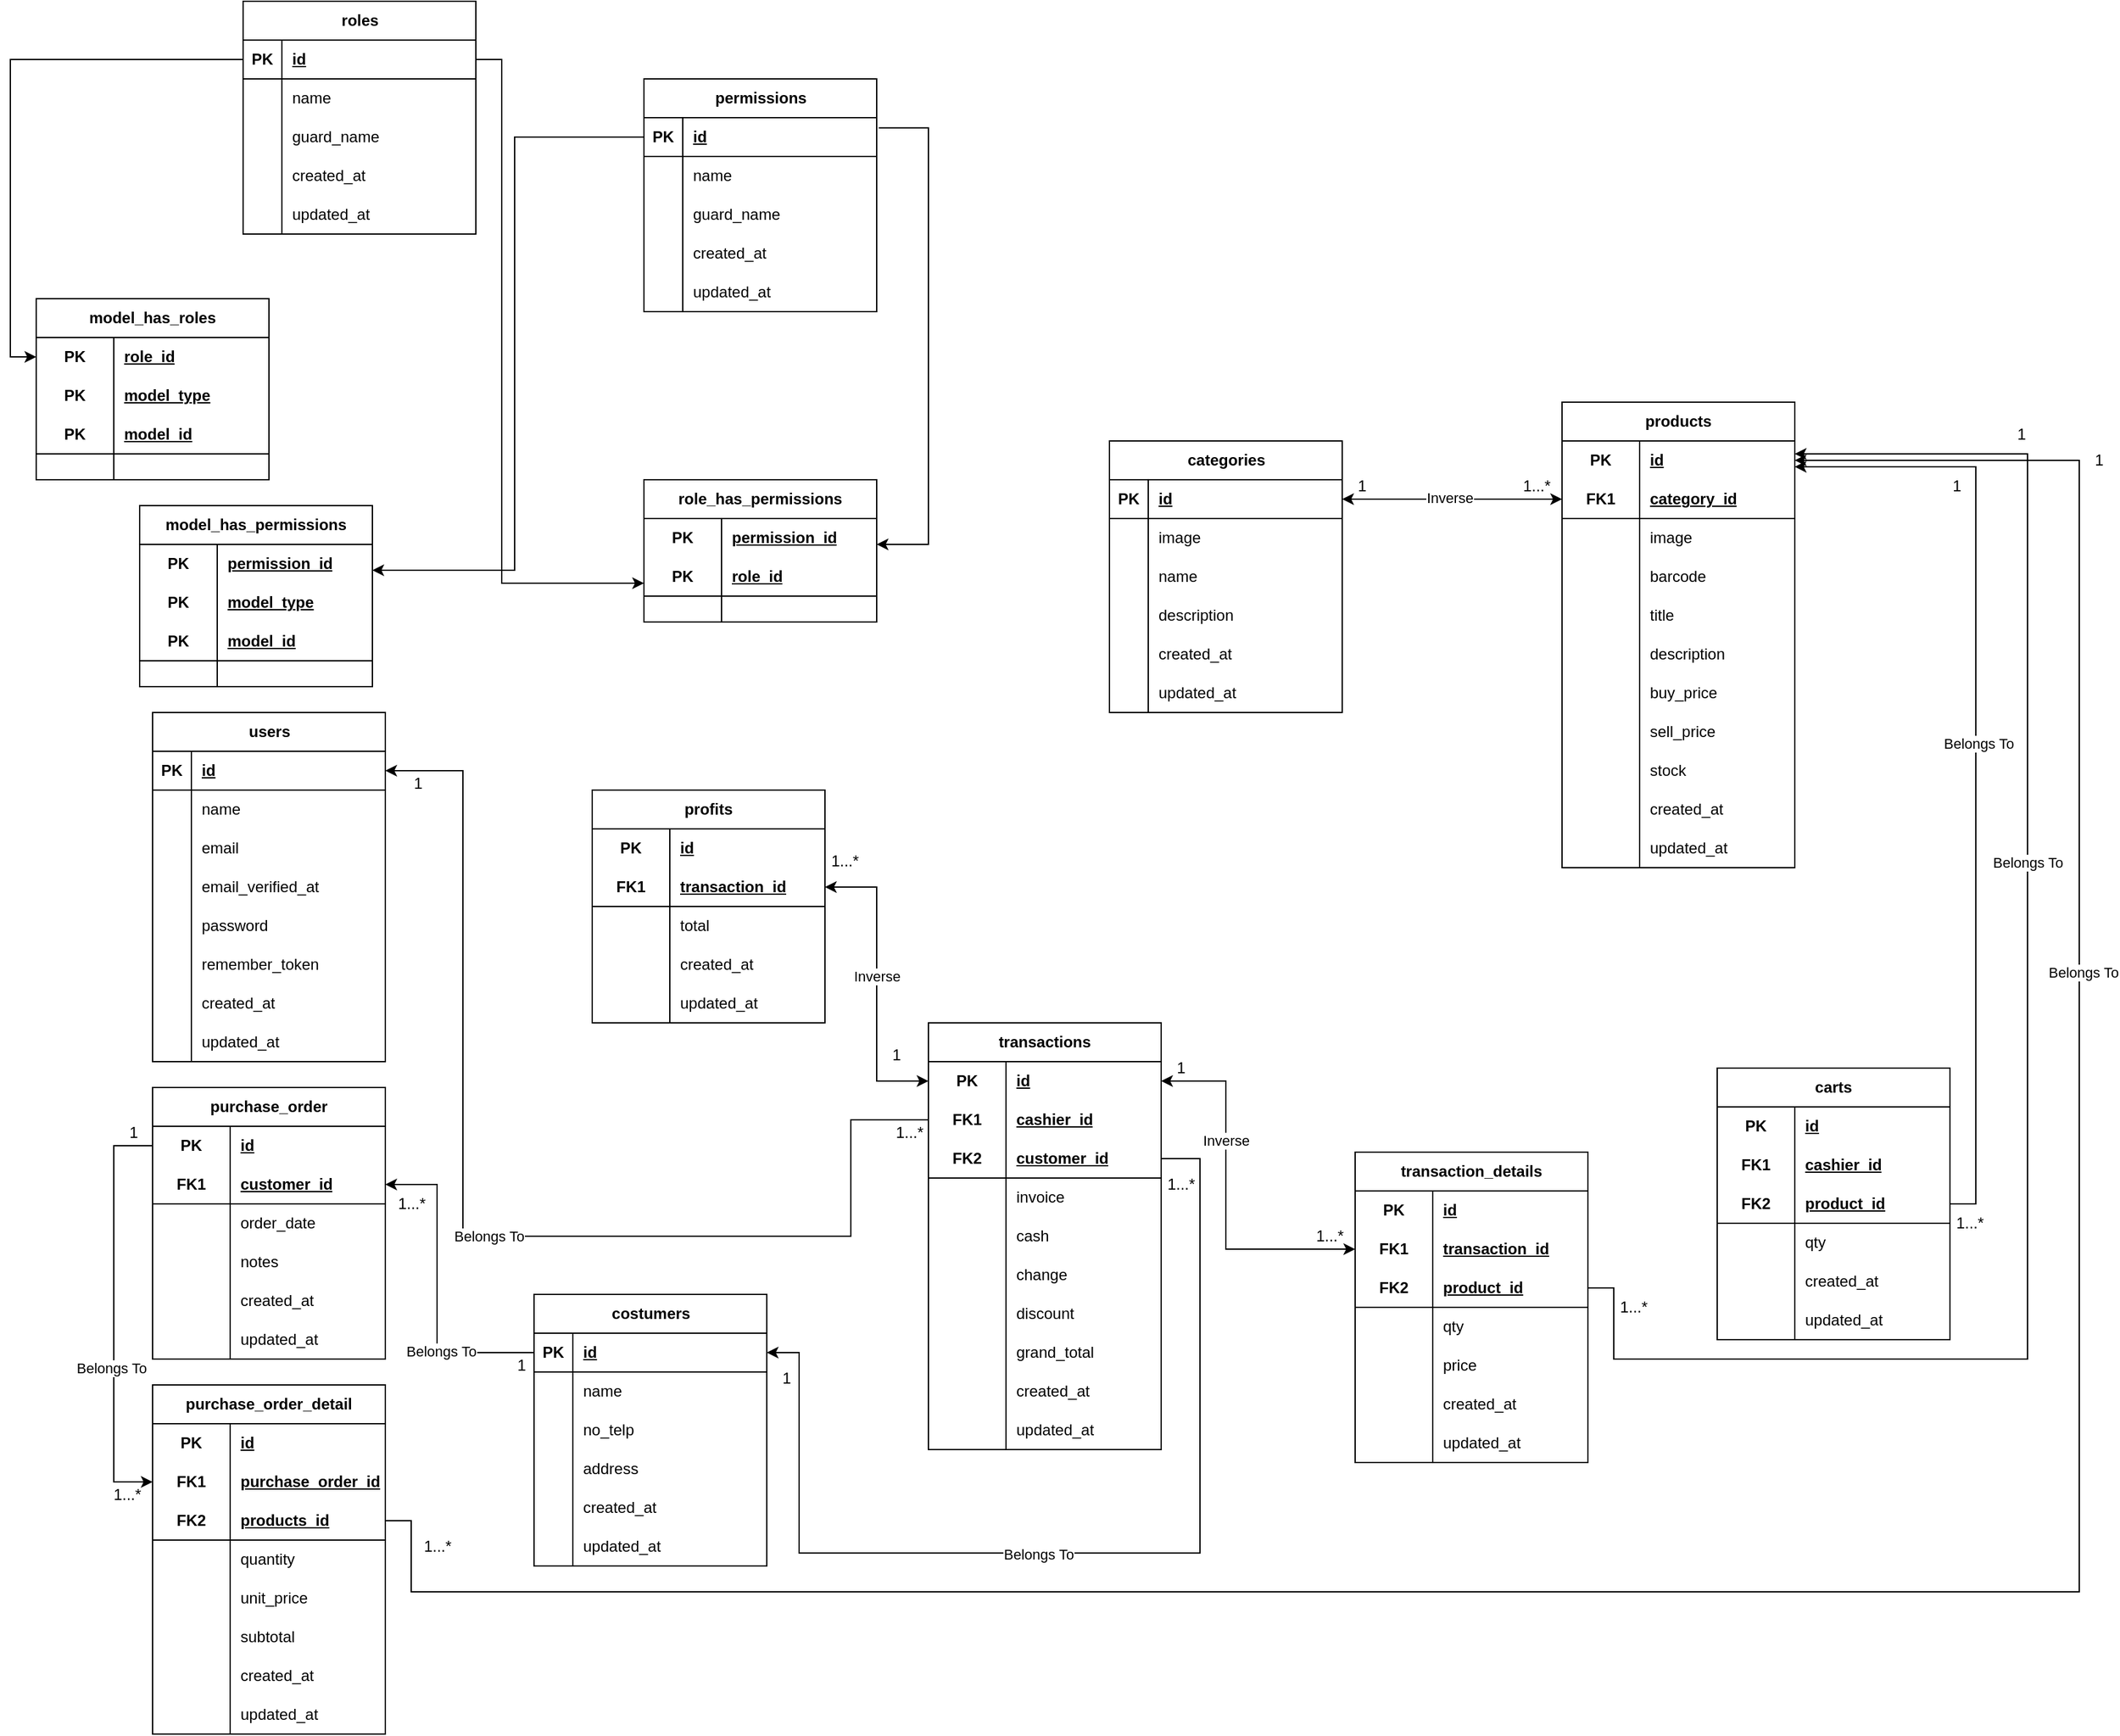 <mxfile version="27.2.0">
  <diagram id="R2lEEEUBdFMjLlhIrx00" name="Page-1">
    <mxGraphModel dx="3737" dy="149" grid="1" gridSize="10" guides="1" tooltips="1" connect="1" arrows="1" fold="1" page="1" pageScale="1" pageWidth="850" pageHeight="1100" math="0" shadow="0" extFonts="Permanent Marker^https://fonts.googleapis.com/css?family=Permanent+Marker">
      <root>
        <mxCell id="0" />
        <mxCell id="1" parent="0" />
        <mxCell id="iJJ3-Uwa2BWVoreYr25z-464" value="categories" style="shape=table;startSize=30;container=1;collapsible=1;childLayout=tableLayout;fixedRows=1;rowLines=0;fontStyle=1;align=center;resizeLast=1;html=1;" parent="1" vertex="1">
          <mxGeometry x="-470" y="2160" width="180" height="210" as="geometry" />
        </mxCell>
        <mxCell id="iJJ3-Uwa2BWVoreYr25z-465" value="" style="shape=tableRow;horizontal=0;startSize=0;swimlaneHead=0;swimlaneBody=0;fillColor=none;collapsible=0;dropTarget=0;points=[[0,0.5],[1,0.5]];portConstraint=eastwest;top=0;left=0;right=0;bottom=1;" parent="iJJ3-Uwa2BWVoreYr25z-464" vertex="1">
          <mxGeometry y="30" width="180" height="30" as="geometry" />
        </mxCell>
        <mxCell id="iJJ3-Uwa2BWVoreYr25z-466" value="PK" style="shape=partialRectangle;connectable=0;fillColor=none;top=0;left=0;bottom=0;right=0;fontStyle=1;overflow=hidden;whiteSpace=wrap;html=1;" parent="iJJ3-Uwa2BWVoreYr25z-465" vertex="1">
          <mxGeometry width="30" height="30" as="geometry">
            <mxRectangle width="30" height="30" as="alternateBounds" />
          </mxGeometry>
        </mxCell>
        <mxCell id="iJJ3-Uwa2BWVoreYr25z-467" value="id" style="shape=partialRectangle;connectable=0;fillColor=none;top=0;left=0;bottom=0;right=0;align=left;spacingLeft=6;fontStyle=5;overflow=hidden;whiteSpace=wrap;html=1;" parent="iJJ3-Uwa2BWVoreYr25z-465" vertex="1">
          <mxGeometry x="30" width="150" height="30" as="geometry">
            <mxRectangle width="150" height="30" as="alternateBounds" />
          </mxGeometry>
        </mxCell>
        <mxCell id="iJJ3-Uwa2BWVoreYr25z-468" value="" style="shape=tableRow;horizontal=0;startSize=0;swimlaneHead=0;swimlaneBody=0;fillColor=none;collapsible=0;dropTarget=0;points=[[0,0.5],[1,0.5]];portConstraint=eastwest;top=0;left=0;right=0;bottom=0;" parent="iJJ3-Uwa2BWVoreYr25z-464" vertex="1">
          <mxGeometry y="60" width="180" height="30" as="geometry" />
        </mxCell>
        <mxCell id="iJJ3-Uwa2BWVoreYr25z-469" value="" style="shape=partialRectangle;connectable=0;fillColor=none;top=0;left=0;bottom=0;right=0;editable=1;overflow=hidden;whiteSpace=wrap;html=1;" parent="iJJ3-Uwa2BWVoreYr25z-468" vertex="1">
          <mxGeometry width="30" height="30" as="geometry">
            <mxRectangle width="30" height="30" as="alternateBounds" />
          </mxGeometry>
        </mxCell>
        <mxCell id="iJJ3-Uwa2BWVoreYr25z-470" value="image" style="shape=partialRectangle;connectable=0;fillColor=none;top=0;left=0;bottom=0;right=0;align=left;spacingLeft=6;overflow=hidden;whiteSpace=wrap;html=1;" parent="iJJ3-Uwa2BWVoreYr25z-468" vertex="1">
          <mxGeometry x="30" width="150" height="30" as="geometry">
            <mxRectangle width="150" height="30" as="alternateBounds" />
          </mxGeometry>
        </mxCell>
        <mxCell id="iJJ3-Uwa2BWVoreYr25z-471" value="" style="shape=tableRow;horizontal=0;startSize=0;swimlaneHead=0;swimlaneBody=0;fillColor=none;collapsible=0;dropTarget=0;points=[[0,0.5],[1,0.5]];portConstraint=eastwest;top=0;left=0;right=0;bottom=0;" parent="iJJ3-Uwa2BWVoreYr25z-464" vertex="1">
          <mxGeometry y="90" width="180" height="30" as="geometry" />
        </mxCell>
        <mxCell id="iJJ3-Uwa2BWVoreYr25z-472" value="" style="shape=partialRectangle;connectable=0;fillColor=none;top=0;left=0;bottom=0;right=0;editable=1;overflow=hidden;whiteSpace=wrap;html=1;" parent="iJJ3-Uwa2BWVoreYr25z-471" vertex="1">
          <mxGeometry width="30" height="30" as="geometry">
            <mxRectangle width="30" height="30" as="alternateBounds" />
          </mxGeometry>
        </mxCell>
        <mxCell id="iJJ3-Uwa2BWVoreYr25z-473" value="name" style="shape=partialRectangle;connectable=0;fillColor=none;top=0;left=0;bottom=0;right=0;align=left;spacingLeft=6;overflow=hidden;whiteSpace=wrap;html=1;" parent="iJJ3-Uwa2BWVoreYr25z-471" vertex="1">
          <mxGeometry x="30" width="150" height="30" as="geometry">
            <mxRectangle width="150" height="30" as="alternateBounds" />
          </mxGeometry>
        </mxCell>
        <mxCell id="iJJ3-Uwa2BWVoreYr25z-474" value="" style="shape=tableRow;horizontal=0;startSize=0;swimlaneHead=0;swimlaneBody=0;fillColor=none;collapsible=0;dropTarget=0;points=[[0,0.5],[1,0.5]];portConstraint=eastwest;top=0;left=0;right=0;bottom=0;" parent="iJJ3-Uwa2BWVoreYr25z-464" vertex="1">
          <mxGeometry y="120" width="180" height="30" as="geometry" />
        </mxCell>
        <mxCell id="iJJ3-Uwa2BWVoreYr25z-475" value="" style="shape=partialRectangle;connectable=0;fillColor=none;top=0;left=0;bottom=0;right=0;editable=1;overflow=hidden;whiteSpace=wrap;html=1;" parent="iJJ3-Uwa2BWVoreYr25z-474" vertex="1">
          <mxGeometry width="30" height="30" as="geometry">
            <mxRectangle width="30" height="30" as="alternateBounds" />
          </mxGeometry>
        </mxCell>
        <mxCell id="iJJ3-Uwa2BWVoreYr25z-476" value="description" style="shape=partialRectangle;connectable=0;fillColor=none;top=0;left=0;bottom=0;right=0;align=left;spacingLeft=6;overflow=hidden;whiteSpace=wrap;html=1;" parent="iJJ3-Uwa2BWVoreYr25z-474" vertex="1">
          <mxGeometry x="30" width="150" height="30" as="geometry">
            <mxRectangle width="150" height="30" as="alternateBounds" />
          </mxGeometry>
        </mxCell>
        <mxCell id="iJJ3-Uwa2BWVoreYr25z-477" value="" style="shape=tableRow;horizontal=0;startSize=0;swimlaneHead=0;swimlaneBody=0;fillColor=none;collapsible=0;dropTarget=0;points=[[0,0.5],[1,0.5]];portConstraint=eastwest;top=0;left=0;right=0;bottom=0;" parent="iJJ3-Uwa2BWVoreYr25z-464" vertex="1">
          <mxGeometry y="150" width="180" height="30" as="geometry" />
        </mxCell>
        <mxCell id="iJJ3-Uwa2BWVoreYr25z-478" value="" style="shape=partialRectangle;connectable=0;fillColor=none;top=0;left=0;bottom=0;right=0;editable=1;overflow=hidden;whiteSpace=wrap;html=1;" parent="iJJ3-Uwa2BWVoreYr25z-477" vertex="1">
          <mxGeometry width="30" height="30" as="geometry">
            <mxRectangle width="30" height="30" as="alternateBounds" />
          </mxGeometry>
        </mxCell>
        <mxCell id="iJJ3-Uwa2BWVoreYr25z-479" value="created_at" style="shape=partialRectangle;connectable=0;fillColor=none;top=0;left=0;bottom=0;right=0;align=left;spacingLeft=6;overflow=hidden;whiteSpace=wrap;html=1;" parent="iJJ3-Uwa2BWVoreYr25z-477" vertex="1">
          <mxGeometry x="30" width="150" height="30" as="geometry">
            <mxRectangle width="150" height="30" as="alternateBounds" />
          </mxGeometry>
        </mxCell>
        <mxCell id="iJJ3-Uwa2BWVoreYr25z-480" value="" style="shape=tableRow;horizontal=0;startSize=0;swimlaneHead=0;swimlaneBody=0;fillColor=none;collapsible=0;dropTarget=0;points=[[0,0.5],[1,0.5]];portConstraint=eastwest;top=0;left=0;right=0;bottom=0;" parent="iJJ3-Uwa2BWVoreYr25z-464" vertex="1">
          <mxGeometry y="180" width="180" height="30" as="geometry" />
        </mxCell>
        <mxCell id="iJJ3-Uwa2BWVoreYr25z-481" value="" style="shape=partialRectangle;connectable=0;fillColor=none;top=0;left=0;bottom=0;right=0;editable=1;overflow=hidden;whiteSpace=wrap;html=1;" parent="iJJ3-Uwa2BWVoreYr25z-480" vertex="1">
          <mxGeometry width="30" height="30" as="geometry">
            <mxRectangle width="30" height="30" as="alternateBounds" />
          </mxGeometry>
        </mxCell>
        <mxCell id="iJJ3-Uwa2BWVoreYr25z-482" value="updated_at" style="shape=partialRectangle;connectable=0;fillColor=none;top=0;left=0;bottom=0;right=0;align=left;spacingLeft=6;overflow=hidden;whiteSpace=wrap;html=1;" parent="iJJ3-Uwa2BWVoreYr25z-480" vertex="1">
          <mxGeometry x="30" width="150" height="30" as="geometry">
            <mxRectangle width="150" height="30" as="alternateBounds" />
          </mxGeometry>
        </mxCell>
        <mxCell id="iJJ3-Uwa2BWVoreYr25z-483" value="products" style="shape=table;startSize=30;container=1;collapsible=1;childLayout=tableLayout;fixedRows=1;rowLines=0;fontStyle=1;align=center;resizeLast=1;html=1;whiteSpace=wrap;" parent="1" vertex="1">
          <mxGeometry x="-120" y="2130" width="180" height="360" as="geometry" />
        </mxCell>
        <mxCell id="iJJ3-Uwa2BWVoreYr25z-484" value="" style="shape=tableRow;horizontal=0;startSize=0;swimlaneHead=0;swimlaneBody=0;fillColor=none;collapsible=0;dropTarget=0;points=[[0,0.5],[1,0.5]];portConstraint=eastwest;top=0;left=0;right=0;bottom=0;html=1;" parent="iJJ3-Uwa2BWVoreYr25z-483" vertex="1">
          <mxGeometry y="30" width="180" height="30" as="geometry" />
        </mxCell>
        <mxCell id="iJJ3-Uwa2BWVoreYr25z-485" value="PK" style="shape=partialRectangle;connectable=0;fillColor=none;top=0;left=0;bottom=0;right=0;fontStyle=1;overflow=hidden;html=1;whiteSpace=wrap;" parent="iJJ3-Uwa2BWVoreYr25z-484" vertex="1">
          <mxGeometry width="60" height="30" as="geometry">
            <mxRectangle width="60" height="30" as="alternateBounds" />
          </mxGeometry>
        </mxCell>
        <mxCell id="iJJ3-Uwa2BWVoreYr25z-486" value="id" style="shape=partialRectangle;connectable=0;fillColor=none;top=0;left=0;bottom=0;right=0;align=left;spacingLeft=6;fontStyle=5;overflow=hidden;html=1;whiteSpace=wrap;" parent="iJJ3-Uwa2BWVoreYr25z-484" vertex="1">
          <mxGeometry x="60" width="120" height="30" as="geometry">
            <mxRectangle width="120" height="30" as="alternateBounds" />
          </mxGeometry>
        </mxCell>
        <mxCell id="iJJ3-Uwa2BWVoreYr25z-487" value="" style="shape=tableRow;horizontal=0;startSize=0;swimlaneHead=0;swimlaneBody=0;fillColor=none;collapsible=0;dropTarget=0;points=[[0,0.5],[1,0.5]];portConstraint=eastwest;top=0;left=0;right=0;bottom=1;html=1;" parent="iJJ3-Uwa2BWVoreYr25z-483" vertex="1">
          <mxGeometry y="60" width="180" height="30" as="geometry" />
        </mxCell>
        <mxCell id="iJJ3-Uwa2BWVoreYr25z-488" value="FK1" style="shape=partialRectangle;connectable=0;fillColor=none;top=0;left=0;bottom=0;right=0;fontStyle=1;overflow=hidden;html=1;whiteSpace=wrap;" parent="iJJ3-Uwa2BWVoreYr25z-487" vertex="1">
          <mxGeometry width="60" height="30" as="geometry">
            <mxRectangle width="60" height="30" as="alternateBounds" />
          </mxGeometry>
        </mxCell>
        <mxCell id="iJJ3-Uwa2BWVoreYr25z-489" value="category_id" style="shape=partialRectangle;connectable=0;fillColor=none;top=0;left=0;bottom=0;right=0;align=left;spacingLeft=6;fontStyle=5;overflow=hidden;html=1;whiteSpace=wrap;" parent="iJJ3-Uwa2BWVoreYr25z-487" vertex="1">
          <mxGeometry x="60" width="120" height="30" as="geometry">
            <mxRectangle width="120" height="30" as="alternateBounds" />
          </mxGeometry>
        </mxCell>
        <mxCell id="iJJ3-Uwa2BWVoreYr25z-490" value="" style="shape=tableRow;horizontal=0;startSize=0;swimlaneHead=0;swimlaneBody=0;fillColor=none;collapsible=0;dropTarget=0;points=[[0,0.5],[1,0.5]];portConstraint=eastwest;top=0;left=0;right=0;bottom=0;html=1;" parent="iJJ3-Uwa2BWVoreYr25z-483" vertex="1">
          <mxGeometry y="90" width="180" height="30" as="geometry" />
        </mxCell>
        <mxCell id="iJJ3-Uwa2BWVoreYr25z-491" value="" style="shape=partialRectangle;connectable=0;fillColor=none;top=0;left=0;bottom=0;right=0;editable=1;overflow=hidden;html=1;whiteSpace=wrap;" parent="iJJ3-Uwa2BWVoreYr25z-490" vertex="1">
          <mxGeometry width="60" height="30" as="geometry">
            <mxRectangle width="60" height="30" as="alternateBounds" />
          </mxGeometry>
        </mxCell>
        <mxCell id="iJJ3-Uwa2BWVoreYr25z-492" value="image" style="shape=partialRectangle;connectable=0;fillColor=none;top=0;left=0;bottom=0;right=0;align=left;spacingLeft=6;overflow=hidden;html=1;whiteSpace=wrap;" parent="iJJ3-Uwa2BWVoreYr25z-490" vertex="1">
          <mxGeometry x="60" width="120" height="30" as="geometry">
            <mxRectangle width="120" height="30" as="alternateBounds" />
          </mxGeometry>
        </mxCell>
        <mxCell id="iJJ3-Uwa2BWVoreYr25z-493" value="" style="shape=tableRow;horizontal=0;startSize=0;swimlaneHead=0;swimlaneBody=0;fillColor=none;collapsible=0;dropTarget=0;points=[[0,0.5],[1,0.5]];portConstraint=eastwest;top=0;left=0;right=0;bottom=0;html=1;" parent="iJJ3-Uwa2BWVoreYr25z-483" vertex="1">
          <mxGeometry y="120" width="180" height="30" as="geometry" />
        </mxCell>
        <mxCell id="iJJ3-Uwa2BWVoreYr25z-494" value="" style="shape=partialRectangle;connectable=0;fillColor=none;top=0;left=0;bottom=0;right=0;editable=1;overflow=hidden;html=1;whiteSpace=wrap;" parent="iJJ3-Uwa2BWVoreYr25z-493" vertex="1">
          <mxGeometry width="60" height="30" as="geometry">
            <mxRectangle width="60" height="30" as="alternateBounds" />
          </mxGeometry>
        </mxCell>
        <mxCell id="iJJ3-Uwa2BWVoreYr25z-495" value="barcode" style="shape=partialRectangle;connectable=0;fillColor=none;top=0;left=0;bottom=0;right=0;align=left;spacingLeft=6;overflow=hidden;html=1;whiteSpace=wrap;" parent="iJJ3-Uwa2BWVoreYr25z-493" vertex="1">
          <mxGeometry x="60" width="120" height="30" as="geometry">
            <mxRectangle width="120" height="30" as="alternateBounds" />
          </mxGeometry>
        </mxCell>
        <mxCell id="iJJ3-Uwa2BWVoreYr25z-496" value="" style="shape=tableRow;horizontal=0;startSize=0;swimlaneHead=0;swimlaneBody=0;fillColor=none;collapsible=0;dropTarget=0;points=[[0,0.5],[1,0.5]];portConstraint=eastwest;top=0;left=0;right=0;bottom=0;html=1;" parent="iJJ3-Uwa2BWVoreYr25z-483" vertex="1">
          <mxGeometry y="150" width="180" height="30" as="geometry" />
        </mxCell>
        <mxCell id="iJJ3-Uwa2BWVoreYr25z-497" value="" style="shape=partialRectangle;connectable=0;fillColor=none;top=0;left=0;bottom=0;right=0;editable=1;overflow=hidden;html=1;whiteSpace=wrap;" parent="iJJ3-Uwa2BWVoreYr25z-496" vertex="1">
          <mxGeometry width="60" height="30" as="geometry">
            <mxRectangle width="60" height="30" as="alternateBounds" />
          </mxGeometry>
        </mxCell>
        <mxCell id="iJJ3-Uwa2BWVoreYr25z-498" value="title" style="shape=partialRectangle;connectable=0;fillColor=none;top=0;left=0;bottom=0;right=0;align=left;spacingLeft=6;overflow=hidden;html=1;whiteSpace=wrap;" parent="iJJ3-Uwa2BWVoreYr25z-496" vertex="1">
          <mxGeometry x="60" width="120" height="30" as="geometry">
            <mxRectangle width="120" height="30" as="alternateBounds" />
          </mxGeometry>
        </mxCell>
        <mxCell id="iJJ3-Uwa2BWVoreYr25z-499" value="" style="shape=tableRow;horizontal=0;startSize=0;swimlaneHead=0;swimlaneBody=0;fillColor=none;collapsible=0;dropTarget=0;points=[[0,0.5],[1,0.5]];portConstraint=eastwest;top=0;left=0;right=0;bottom=0;html=1;" parent="iJJ3-Uwa2BWVoreYr25z-483" vertex="1">
          <mxGeometry y="180" width="180" height="30" as="geometry" />
        </mxCell>
        <mxCell id="iJJ3-Uwa2BWVoreYr25z-500" value="" style="shape=partialRectangle;connectable=0;fillColor=none;top=0;left=0;bottom=0;right=0;editable=1;overflow=hidden;html=1;whiteSpace=wrap;" parent="iJJ3-Uwa2BWVoreYr25z-499" vertex="1">
          <mxGeometry width="60" height="30" as="geometry">
            <mxRectangle width="60" height="30" as="alternateBounds" />
          </mxGeometry>
        </mxCell>
        <mxCell id="iJJ3-Uwa2BWVoreYr25z-501" value="description" style="shape=partialRectangle;connectable=0;fillColor=none;top=0;left=0;bottom=0;right=0;align=left;spacingLeft=6;overflow=hidden;html=1;whiteSpace=wrap;" parent="iJJ3-Uwa2BWVoreYr25z-499" vertex="1">
          <mxGeometry x="60" width="120" height="30" as="geometry">
            <mxRectangle width="120" height="30" as="alternateBounds" />
          </mxGeometry>
        </mxCell>
        <mxCell id="iJJ3-Uwa2BWVoreYr25z-502" value="" style="shape=tableRow;horizontal=0;startSize=0;swimlaneHead=0;swimlaneBody=0;fillColor=none;collapsible=0;dropTarget=0;points=[[0,0.5],[1,0.5]];portConstraint=eastwest;top=0;left=0;right=0;bottom=0;html=1;" parent="iJJ3-Uwa2BWVoreYr25z-483" vertex="1">
          <mxGeometry y="210" width="180" height="30" as="geometry" />
        </mxCell>
        <mxCell id="iJJ3-Uwa2BWVoreYr25z-503" value="" style="shape=partialRectangle;connectable=0;fillColor=none;top=0;left=0;bottom=0;right=0;editable=1;overflow=hidden;html=1;whiteSpace=wrap;" parent="iJJ3-Uwa2BWVoreYr25z-502" vertex="1">
          <mxGeometry width="60" height="30" as="geometry">
            <mxRectangle width="60" height="30" as="alternateBounds" />
          </mxGeometry>
        </mxCell>
        <mxCell id="iJJ3-Uwa2BWVoreYr25z-504" value="buy_price" style="shape=partialRectangle;connectable=0;fillColor=none;top=0;left=0;bottom=0;right=0;align=left;spacingLeft=6;overflow=hidden;html=1;whiteSpace=wrap;" parent="iJJ3-Uwa2BWVoreYr25z-502" vertex="1">
          <mxGeometry x="60" width="120" height="30" as="geometry">
            <mxRectangle width="120" height="30" as="alternateBounds" />
          </mxGeometry>
        </mxCell>
        <mxCell id="iJJ3-Uwa2BWVoreYr25z-505" value="" style="shape=tableRow;horizontal=0;startSize=0;swimlaneHead=0;swimlaneBody=0;fillColor=none;collapsible=0;dropTarget=0;points=[[0,0.5],[1,0.5]];portConstraint=eastwest;top=0;left=0;right=0;bottom=0;html=1;" parent="iJJ3-Uwa2BWVoreYr25z-483" vertex="1">
          <mxGeometry y="240" width="180" height="30" as="geometry" />
        </mxCell>
        <mxCell id="iJJ3-Uwa2BWVoreYr25z-506" value="" style="shape=partialRectangle;connectable=0;fillColor=none;top=0;left=0;bottom=0;right=0;editable=1;overflow=hidden;html=1;whiteSpace=wrap;" parent="iJJ3-Uwa2BWVoreYr25z-505" vertex="1">
          <mxGeometry width="60" height="30" as="geometry">
            <mxRectangle width="60" height="30" as="alternateBounds" />
          </mxGeometry>
        </mxCell>
        <mxCell id="iJJ3-Uwa2BWVoreYr25z-507" value="sell_price" style="shape=partialRectangle;connectable=0;fillColor=none;top=0;left=0;bottom=0;right=0;align=left;spacingLeft=6;overflow=hidden;html=1;whiteSpace=wrap;" parent="iJJ3-Uwa2BWVoreYr25z-505" vertex="1">
          <mxGeometry x="60" width="120" height="30" as="geometry">
            <mxRectangle width="120" height="30" as="alternateBounds" />
          </mxGeometry>
        </mxCell>
        <mxCell id="iJJ3-Uwa2BWVoreYr25z-508" value="" style="shape=tableRow;horizontal=0;startSize=0;swimlaneHead=0;swimlaneBody=0;fillColor=none;collapsible=0;dropTarget=0;points=[[0,0.5],[1,0.5]];portConstraint=eastwest;top=0;left=0;right=0;bottom=0;html=1;" parent="iJJ3-Uwa2BWVoreYr25z-483" vertex="1">
          <mxGeometry y="270" width="180" height="30" as="geometry" />
        </mxCell>
        <mxCell id="iJJ3-Uwa2BWVoreYr25z-509" value="" style="shape=partialRectangle;connectable=0;fillColor=none;top=0;left=0;bottom=0;right=0;editable=1;overflow=hidden;html=1;whiteSpace=wrap;" parent="iJJ3-Uwa2BWVoreYr25z-508" vertex="1">
          <mxGeometry width="60" height="30" as="geometry">
            <mxRectangle width="60" height="30" as="alternateBounds" />
          </mxGeometry>
        </mxCell>
        <mxCell id="iJJ3-Uwa2BWVoreYr25z-510" value="stock" style="shape=partialRectangle;connectable=0;fillColor=none;top=0;left=0;bottom=0;right=0;align=left;spacingLeft=6;overflow=hidden;html=1;whiteSpace=wrap;" parent="iJJ3-Uwa2BWVoreYr25z-508" vertex="1">
          <mxGeometry x="60" width="120" height="30" as="geometry">
            <mxRectangle width="120" height="30" as="alternateBounds" />
          </mxGeometry>
        </mxCell>
        <mxCell id="iJJ3-Uwa2BWVoreYr25z-511" value="" style="shape=tableRow;horizontal=0;startSize=0;swimlaneHead=0;swimlaneBody=0;fillColor=none;collapsible=0;dropTarget=0;points=[[0,0.5],[1,0.5]];portConstraint=eastwest;top=0;left=0;right=0;bottom=0;html=1;" parent="iJJ3-Uwa2BWVoreYr25z-483" vertex="1">
          <mxGeometry y="300" width="180" height="30" as="geometry" />
        </mxCell>
        <mxCell id="iJJ3-Uwa2BWVoreYr25z-512" value="" style="shape=partialRectangle;connectable=0;fillColor=none;top=0;left=0;bottom=0;right=0;editable=1;overflow=hidden;html=1;whiteSpace=wrap;" parent="iJJ3-Uwa2BWVoreYr25z-511" vertex="1">
          <mxGeometry width="60" height="30" as="geometry">
            <mxRectangle width="60" height="30" as="alternateBounds" />
          </mxGeometry>
        </mxCell>
        <mxCell id="iJJ3-Uwa2BWVoreYr25z-513" value="created_at" style="shape=partialRectangle;connectable=0;fillColor=none;top=0;left=0;bottom=0;right=0;align=left;spacingLeft=6;overflow=hidden;html=1;whiteSpace=wrap;" parent="iJJ3-Uwa2BWVoreYr25z-511" vertex="1">
          <mxGeometry x="60" width="120" height="30" as="geometry">
            <mxRectangle width="120" height="30" as="alternateBounds" />
          </mxGeometry>
        </mxCell>
        <mxCell id="iJJ3-Uwa2BWVoreYr25z-514" value="" style="shape=tableRow;horizontal=0;startSize=0;swimlaneHead=0;swimlaneBody=0;fillColor=none;collapsible=0;dropTarget=0;points=[[0,0.5],[1,0.5]];portConstraint=eastwest;top=0;left=0;right=0;bottom=0;html=1;" parent="iJJ3-Uwa2BWVoreYr25z-483" vertex="1">
          <mxGeometry y="330" width="180" height="30" as="geometry" />
        </mxCell>
        <mxCell id="iJJ3-Uwa2BWVoreYr25z-515" value="" style="shape=partialRectangle;connectable=0;fillColor=none;top=0;left=0;bottom=0;right=0;editable=1;overflow=hidden;html=1;whiteSpace=wrap;" parent="iJJ3-Uwa2BWVoreYr25z-514" vertex="1">
          <mxGeometry width="60" height="30" as="geometry">
            <mxRectangle width="60" height="30" as="alternateBounds" />
          </mxGeometry>
        </mxCell>
        <mxCell id="iJJ3-Uwa2BWVoreYr25z-516" value="updated_at" style="shape=partialRectangle;connectable=0;fillColor=none;top=0;left=0;bottom=0;right=0;align=left;spacingLeft=6;overflow=hidden;html=1;whiteSpace=wrap;" parent="iJJ3-Uwa2BWVoreYr25z-514" vertex="1">
          <mxGeometry x="60" width="120" height="30" as="geometry">
            <mxRectangle width="120" height="30" as="alternateBounds" />
          </mxGeometry>
        </mxCell>
        <mxCell id="iJJ3-Uwa2BWVoreYr25z-517" value="" style="endArrow=classic;startArrow=classic;html=1;rounded=0;exitX=1;exitY=0.5;exitDx=0;exitDy=0;entryX=0;entryY=0.5;entryDx=0;entryDy=0;" parent="1" source="iJJ3-Uwa2BWVoreYr25z-465" target="iJJ3-Uwa2BWVoreYr25z-487" edge="1">
          <mxGeometry width="50" height="50" relative="1" as="geometry">
            <mxPoint x="-200" y="2550" as="sourcePoint" />
            <mxPoint x="-150" y="2500" as="targetPoint" />
            <Array as="points">
              <mxPoint x="-240" y="2205" />
            </Array>
          </mxGeometry>
        </mxCell>
        <mxCell id="iJJ3-Uwa2BWVoreYr25z-765" value="Inverse" style="edgeLabel;html=1;align=center;verticalAlign=middle;resizable=0;points=[];" parent="iJJ3-Uwa2BWVoreYr25z-517" vertex="1" connectable="0">
          <mxGeometry x="-0.028" y="1" relative="1" as="geometry">
            <mxPoint as="offset" />
          </mxGeometry>
        </mxCell>
        <mxCell id="iJJ3-Uwa2BWVoreYr25z-518" value="transaction_details" style="shape=table;startSize=30;container=1;collapsible=1;childLayout=tableLayout;fixedRows=1;rowLines=0;fontStyle=1;align=center;resizeLast=1;html=1;whiteSpace=wrap;" parent="1" vertex="1">
          <mxGeometry x="-280" y="2710" width="180" height="240" as="geometry" />
        </mxCell>
        <mxCell id="iJJ3-Uwa2BWVoreYr25z-519" value="" style="shape=tableRow;horizontal=0;startSize=0;swimlaneHead=0;swimlaneBody=0;fillColor=none;collapsible=0;dropTarget=0;points=[[0,0.5],[1,0.5]];portConstraint=eastwest;top=0;left=0;right=0;bottom=0;html=1;" parent="iJJ3-Uwa2BWVoreYr25z-518" vertex="1">
          <mxGeometry y="30" width="180" height="30" as="geometry" />
        </mxCell>
        <mxCell id="iJJ3-Uwa2BWVoreYr25z-520" value="PK" style="shape=partialRectangle;connectable=0;fillColor=none;top=0;left=0;bottom=0;right=0;fontStyle=1;overflow=hidden;html=1;whiteSpace=wrap;" parent="iJJ3-Uwa2BWVoreYr25z-519" vertex="1">
          <mxGeometry width="60" height="30" as="geometry">
            <mxRectangle width="60" height="30" as="alternateBounds" />
          </mxGeometry>
        </mxCell>
        <mxCell id="iJJ3-Uwa2BWVoreYr25z-521" value="id" style="shape=partialRectangle;connectable=0;fillColor=none;top=0;left=0;bottom=0;right=0;align=left;spacingLeft=6;fontStyle=5;overflow=hidden;html=1;whiteSpace=wrap;" parent="iJJ3-Uwa2BWVoreYr25z-519" vertex="1">
          <mxGeometry x="60" width="120" height="30" as="geometry">
            <mxRectangle width="120" height="30" as="alternateBounds" />
          </mxGeometry>
        </mxCell>
        <mxCell id="iJJ3-Uwa2BWVoreYr25z-522" value="" style="shape=tableRow;horizontal=0;startSize=0;swimlaneHead=0;swimlaneBody=0;fillColor=none;collapsible=0;dropTarget=0;points=[[0,0.5],[1,0.5]];portConstraint=eastwest;top=0;left=0;right=0;bottom=0;html=1;" parent="iJJ3-Uwa2BWVoreYr25z-518" vertex="1">
          <mxGeometry y="60" width="180" height="30" as="geometry" />
        </mxCell>
        <mxCell id="iJJ3-Uwa2BWVoreYr25z-523" value="FK1" style="shape=partialRectangle;connectable=0;fillColor=none;top=0;left=0;bottom=0;right=0;fontStyle=1;overflow=hidden;html=1;whiteSpace=wrap;" parent="iJJ3-Uwa2BWVoreYr25z-522" vertex="1">
          <mxGeometry width="60" height="30" as="geometry">
            <mxRectangle width="60" height="30" as="alternateBounds" />
          </mxGeometry>
        </mxCell>
        <mxCell id="iJJ3-Uwa2BWVoreYr25z-524" value="transaction_id" style="shape=partialRectangle;connectable=0;fillColor=none;top=0;left=0;bottom=0;right=0;align=left;spacingLeft=6;fontStyle=5;overflow=hidden;html=1;whiteSpace=wrap;" parent="iJJ3-Uwa2BWVoreYr25z-522" vertex="1">
          <mxGeometry x="60" width="120" height="30" as="geometry">
            <mxRectangle width="120" height="30" as="alternateBounds" />
          </mxGeometry>
        </mxCell>
        <mxCell id="iJJ3-Uwa2BWVoreYr25z-525" value="" style="shape=tableRow;horizontal=0;startSize=0;swimlaneHead=0;swimlaneBody=0;fillColor=none;collapsible=0;dropTarget=0;points=[[0,0.5],[1,0.5]];portConstraint=eastwest;top=0;left=0;right=0;bottom=1;html=1;" parent="iJJ3-Uwa2BWVoreYr25z-518" vertex="1">
          <mxGeometry y="90" width="180" height="30" as="geometry" />
        </mxCell>
        <mxCell id="iJJ3-Uwa2BWVoreYr25z-526" value="FK2" style="shape=partialRectangle;connectable=0;fillColor=none;top=0;left=0;bottom=0;right=0;fontStyle=1;overflow=hidden;html=1;whiteSpace=wrap;" parent="iJJ3-Uwa2BWVoreYr25z-525" vertex="1">
          <mxGeometry width="60" height="30" as="geometry">
            <mxRectangle width="60" height="30" as="alternateBounds" />
          </mxGeometry>
        </mxCell>
        <mxCell id="iJJ3-Uwa2BWVoreYr25z-527" value="product_id" style="shape=partialRectangle;connectable=0;fillColor=none;top=0;left=0;bottom=0;right=0;align=left;spacingLeft=6;fontStyle=5;overflow=hidden;html=1;whiteSpace=wrap;" parent="iJJ3-Uwa2BWVoreYr25z-525" vertex="1">
          <mxGeometry x="60" width="120" height="30" as="geometry">
            <mxRectangle width="120" height="30" as="alternateBounds" />
          </mxGeometry>
        </mxCell>
        <mxCell id="iJJ3-Uwa2BWVoreYr25z-528" value="" style="shape=tableRow;horizontal=0;startSize=0;swimlaneHead=0;swimlaneBody=0;fillColor=none;collapsible=0;dropTarget=0;points=[[0,0.5],[1,0.5]];portConstraint=eastwest;top=0;left=0;right=0;bottom=0;html=1;" parent="iJJ3-Uwa2BWVoreYr25z-518" vertex="1">
          <mxGeometry y="120" width="180" height="30" as="geometry" />
        </mxCell>
        <mxCell id="iJJ3-Uwa2BWVoreYr25z-529" value="" style="shape=partialRectangle;connectable=0;fillColor=none;top=0;left=0;bottom=0;right=0;editable=1;overflow=hidden;html=1;whiteSpace=wrap;" parent="iJJ3-Uwa2BWVoreYr25z-528" vertex="1">
          <mxGeometry width="60" height="30" as="geometry">
            <mxRectangle width="60" height="30" as="alternateBounds" />
          </mxGeometry>
        </mxCell>
        <mxCell id="iJJ3-Uwa2BWVoreYr25z-530" value="qty" style="shape=partialRectangle;connectable=0;fillColor=none;top=0;left=0;bottom=0;right=0;align=left;spacingLeft=6;overflow=hidden;html=1;whiteSpace=wrap;" parent="iJJ3-Uwa2BWVoreYr25z-528" vertex="1">
          <mxGeometry x="60" width="120" height="30" as="geometry">
            <mxRectangle width="120" height="30" as="alternateBounds" />
          </mxGeometry>
        </mxCell>
        <mxCell id="iJJ3-Uwa2BWVoreYr25z-531" value="" style="shape=tableRow;horizontal=0;startSize=0;swimlaneHead=0;swimlaneBody=0;fillColor=none;collapsible=0;dropTarget=0;points=[[0,0.5],[1,0.5]];portConstraint=eastwest;top=0;left=0;right=0;bottom=0;html=1;" parent="iJJ3-Uwa2BWVoreYr25z-518" vertex="1">
          <mxGeometry y="150" width="180" height="30" as="geometry" />
        </mxCell>
        <mxCell id="iJJ3-Uwa2BWVoreYr25z-532" value="" style="shape=partialRectangle;connectable=0;fillColor=none;top=0;left=0;bottom=0;right=0;editable=1;overflow=hidden;html=1;whiteSpace=wrap;" parent="iJJ3-Uwa2BWVoreYr25z-531" vertex="1">
          <mxGeometry width="60" height="30" as="geometry">
            <mxRectangle width="60" height="30" as="alternateBounds" />
          </mxGeometry>
        </mxCell>
        <mxCell id="iJJ3-Uwa2BWVoreYr25z-533" value="price" style="shape=partialRectangle;connectable=0;fillColor=none;top=0;left=0;bottom=0;right=0;align=left;spacingLeft=6;overflow=hidden;html=1;whiteSpace=wrap;" parent="iJJ3-Uwa2BWVoreYr25z-531" vertex="1">
          <mxGeometry x="60" width="120" height="30" as="geometry">
            <mxRectangle width="120" height="30" as="alternateBounds" />
          </mxGeometry>
        </mxCell>
        <mxCell id="iJJ3-Uwa2BWVoreYr25z-534" value="" style="shape=tableRow;horizontal=0;startSize=0;swimlaneHead=0;swimlaneBody=0;fillColor=none;collapsible=0;dropTarget=0;points=[[0,0.5],[1,0.5]];portConstraint=eastwest;top=0;left=0;right=0;bottom=0;html=1;" parent="iJJ3-Uwa2BWVoreYr25z-518" vertex="1">
          <mxGeometry y="180" width="180" height="30" as="geometry" />
        </mxCell>
        <mxCell id="iJJ3-Uwa2BWVoreYr25z-535" value="" style="shape=partialRectangle;connectable=0;fillColor=none;top=0;left=0;bottom=0;right=0;editable=1;overflow=hidden;html=1;whiteSpace=wrap;" parent="iJJ3-Uwa2BWVoreYr25z-534" vertex="1">
          <mxGeometry width="60" height="30" as="geometry">
            <mxRectangle width="60" height="30" as="alternateBounds" />
          </mxGeometry>
        </mxCell>
        <mxCell id="iJJ3-Uwa2BWVoreYr25z-536" value="created_at" style="shape=partialRectangle;connectable=0;fillColor=none;top=0;left=0;bottom=0;right=0;align=left;spacingLeft=6;overflow=hidden;html=1;whiteSpace=wrap;" parent="iJJ3-Uwa2BWVoreYr25z-534" vertex="1">
          <mxGeometry x="60" width="120" height="30" as="geometry">
            <mxRectangle width="120" height="30" as="alternateBounds" />
          </mxGeometry>
        </mxCell>
        <mxCell id="iJJ3-Uwa2BWVoreYr25z-537" value="" style="shape=tableRow;horizontal=0;startSize=0;swimlaneHead=0;swimlaneBody=0;fillColor=none;collapsible=0;dropTarget=0;points=[[0,0.5],[1,0.5]];portConstraint=eastwest;top=0;left=0;right=0;bottom=0;html=1;" parent="iJJ3-Uwa2BWVoreYr25z-518" vertex="1">
          <mxGeometry y="210" width="180" height="30" as="geometry" />
        </mxCell>
        <mxCell id="iJJ3-Uwa2BWVoreYr25z-538" value="" style="shape=partialRectangle;connectable=0;fillColor=none;top=0;left=0;bottom=0;right=0;editable=1;overflow=hidden;html=1;whiteSpace=wrap;" parent="iJJ3-Uwa2BWVoreYr25z-537" vertex="1">
          <mxGeometry width="60" height="30" as="geometry">
            <mxRectangle width="60" height="30" as="alternateBounds" />
          </mxGeometry>
        </mxCell>
        <mxCell id="iJJ3-Uwa2BWVoreYr25z-539" value="updated_at" style="shape=partialRectangle;connectable=0;fillColor=none;top=0;left=0;bottom=0;right=0;align=left;spacingLeft=6;overflow=hidden;html=1;whiteSpace=wrap;" parent="iJJ3-Uwa2BWVoreYr25z-537" vertex="1">
          <mxGeometry x="60" width="120" height="30" as="geometry">
            <mxRectangle width="120" height="30" as="alternateBounds" />
          </mxGeometry>
        </mxCell>
        <mxCell id="iJJ3-Uwa2BWVoreYr25z-540" value="transactions" style="shape=table;startSize=30;container=1;collapsible=1;childLayout=tableLayout;fixedRows=1;rowLines=0;fontStyle=1;align=center;resizeLast=1;html=1;whiteSpace=wrap;" parent="1" vertex="1">
          <mxGeometry x="-610" y="2610" width="180" height="330" as="geometry" />
        </mxCell>
        <mxCell id="iJJ3-Uwa2BWVoreYr25z-541" value="" style="shape=tableRow;horizontal=0;startSize=0;swimlaneHead=0;swimlaneBody=0;fillColor=none;collapsible=0;dropTarget=0;points=[[0,0.5],[1,0.5]];portConstraint=eastwest;top=0;left=0;right=0;bottom=0;html=1;" parent="iJJ3-Uwa2BWVoreYr25z-540" vertex="1">
          <mxGeometry y="30" width="180" height="30" as="geometry" />
        </mxCell>
        <mxCell id="iJJ3-Uwa2BWVoreYr25z-542" value="PK" style="shape=partialRectangle;connectable=0;fillColor=none;top=0;left=0;bottom=0;right=0;fontStyle=1;overflow=hidden;html=1;whiteSpace=wrap;" parent="iJJ3-Uwa2BWVoreYr25z-541" vertex="1">
          <mxGeometry width="60" height="30" as="geometry">
            <mxRectangle width="60" height="30" as="alternateBounds" />
          </mxGeometry>
        </mxCell>
        <mxCell id="iJJ3-Uwa2BWVoreYr25z-543" value="id" style="shape=partialRectangle;connectable=0;fillColor=none;top=0;left=0;bottom=0;right=0;align=left;spacingLeft=6;fontStyle=5;overflow=hidden;html=1;whiteSpace=wrap;" parent="iJJ3-Uwa2BWVoreYr25z-541" vertex="1">
          <mxGeometry x="60" width="120" height="30" as="geometry">
            <mxRectangle width="120" height="30" as="alternateBounds" />
          </mxGeometry>
        </mxCell>
        <mxCell id="iJJ3-Uwa2BWVoreYr25z-544" value="" style="shape=tableRow;horizontal=0;startSize=0;swimlaneHead=0;swimlaneBody=0;fillColor=none;collapsible=0;dropTarget=0;points=[[0,0.5],[1,0.5]];portConstraint=eastwest;top=0;left=0;right=0;bottom=0;html=1;" parent="iJJ3-Uwa2BWVoreYr25z-540" vertex="1">
          <mxGeometry y="60" width="180" height="30" as="geometry" />
        </mxCell>
        <mxCell id="iJJ3-Uwa2BWVoreYr25z-545" value="FK1" style="shape=partialRectangle;connectable=0;fillColor=none;top=0;left=0;bottom=0;right=0;fontStyle=1;overflow=hidden;html=1;whiteSpace=wrap;" parent="iJJ3-Uwa2BWVoreYr25z-544" vertex="1">
          <mxGeometry width="60" height="30" as="geometry">
            <mxRectangle width="60" height="30" as="alternateBounds" />
          </mxGeometry>
        </mxCell>
        <mxCell id="iJJ3-Uwa2BWVoreYr25z-546" value="cashier_id" style="shape=partialRectangle;connectable=0;fillColor=none;top=0;left=0;bottom=0;right=0;align=left;spacingLeft=6;fontStyle=5;overflow=hidden;html=1;whiteSpace=wrap;" parent="iJJ3-Uwa2BWVoreYr25z-544" vertex="1">
          <mxGeometry x="60" width="120" height="30" as="geometry">
            <mxRectangle width="120" height="30" as="alternateBounds" />
          </mxGeometry>
        </mxCell>
        <mxCell id="iJJ3-Uwa2BWVoreYr25z-547" value="" style="shape=tableRow;horizontal=0;startSize=0;swimlaneHead=0;swimlaneBody=0;fillColor=none;collapsible=0;dropTarget=0;points=[[0,0.5],[1,0.5]];portConstraint=eastwest;top=0;left=0;right=0;bottom=1;html=1;" parent="iJJ3-Uwa2BWVoreYr25z-540" vertex="1">
          <mxGeometry y="90" width="180" height="30" as="geometry" />
        </mxCell>
        <mxCell id="iJJ3-Uwa2BWVoreYr25z-548" value="FK2" style="shape=partialRectangle;connectable=0;fillColor=none;top=0;left=0;bottom=0;right=0;fontStyle=1;overflow=hidden;html=1;whiteSpace=wrap;" parent="iJJ3-Uwa2BWVoreYr25z-547" vertex="1">
          <mxGeometry width="60" height="30" as="geometry">
            <mxRectangle width="60" height="30" as="alternateBounds" />
          </mxGeometry>
        </mxCell>
        <mxCell id="iJJ3-Uwa2BWVoreYr25z-549" value="customer_id" style="shape=partialRectangle;connectable=0;fillColor=none;top=0;left=0;bottom=0;right=0;align=left;spacingLeft=6;fontStyle=5;overflow=hidden;html=1;whiteSpace=wrap;" parent="iJJ3-Uwa2BWVoreYr25z-547" vertex="1">
          <mxGeometry x="60" width="120" height="30" as="geometry">
            <mxRectangle width="120" height="30" as="alternateBounds" />
          </mxGeometry>
        </mxCell>
        <mxCell id="iJJ3-Uwa2BWVoreYr25z-550" value="" style="shape=tableRow;horizontal=0;startSize=0;swimlaneHead=0;swimlaneBody=0;fillColor=none;collapsible=0;dropTarget=0;points=[[0,0.5],[1,0.5]];portConstraint=eastwest;top=0;left=0;right=0;bottom=0;html=1;" parent="iJJ3-Uwa2BWVoreYr25z-540" vertex="1">
          <mxGeometry y="120" width="180" height="30" as="geometry" />
        </mxCell>
        <mxCell id="iJJ3-Uwa2BWVoreYr25z-551" value="" style="shape=partialRectangle;connectable=0;fillColor=none;top=0;left=0;bottom=0;right=0;editable=1;overflow=hidden;html=1;whiteSpace=wrap;" parent="iJJ3-Uwa2BWVoreYr25z-550" vertex="1">
          <mxGeometry width="60" height="30" as="geometry">
            <mxRectangle width="60" height="30" as="alternateBounds" />
          </mxGeometry>
        </mxCell>
        <mxCell id="iJJ3-Uwa2BWVoreYr25z-552" value="invoice" style="shape=partialRectangle;connectable=0;fillColor=none;top=0;left=0;bottom=0;right=0;align=left;spacingLeft=6;overflow=hidden;html=1;whiteSpace=wrap;" parent="iJJ3-Uwa2BWVoreYr25z-550" vertex="1">
          <mxGeometry x="60" width="120" height="30" as="geometry">
            <mxRectangle width="120" height="30" as="alternateBounds" />
          </mxGeometry>
        </mxCell>
        <mxCell id="iJJ3-Uwa2BWVoreYr25z-553" value="" style="shape=tableRow;horizontal=0;startSize=0;swimlaneHead=0;swimlaneBody=0;fillColor=none;collapsible=0;dropTarget=0;points=[[0,0.5],[1,0.5]];portConstraint=eastwest;top=0;left=0;right=0;bottom=0;html=1;" parent="iJJ3-Uwa2BWVoreYr25z-540" vertex="1">
          <mxGeometry y="150" width="180" height="30" as="geometry" />
        </mxCell>
        <mxCell id="iJJ3-Uwa2BWVoreYr25z-554" value="" style="shape=partialRectangle;connectable=0;fillColor=none;top=0;left=0;bottom=0;right=0;editable=1;overflow=hidden;html=1;whiteSpace=wrap;" parent="iJJ3-Uwa2BWVoreYr25z-553" vertex="1">
          <mxGeometry width="60" height="30" as="geometry">
            <mxRectangle width="60" height="30" as="alternateBounds" />
          </mxGeometry>
        </mxCell>
        <mxCell id="iJJ3-Uwa2BWVoreYr25z-555" value="cash" style="shape=partialRectangle;connectable=0;fillColor=none;top=0;left=0;bottom=0;right=0;align=left;spacingLeft=6;overflow=hidden;html=1;whiteSpace=wrap;" parent="iJJ3-Uwa2BWVoreYr25z-553" vertex="1">
          <mxGeometry x="60" width="120" height="30" as="geometry">
            <mxRectangle width="120" height="30" as="alternateBounds" />
          </mxGeometry>
        </mxCell>
        <mxCell id="iJJ3-Uwa2BWVoreYr25z-556" value="" style="shape=tableRow;horizontal=0;startSize=0;swimlaneHead=0;swimlaneBody=0;fillColor=none;collapsible=0;dropTarget=0;points=[[0,0.5],[1,0.5]];portConstraint=eastwest;top=0;left=0;right=0;bottom=0;html=1;" parent="iJJ3-Uwa2BWVoreYr25z-540" vertex="1">
          <mxGeometry y="180" width="180" height="30" as="geometry" />
        </mxCell>
        <mxCell id="iJJ3-Uwa2BWVoreYr25z-557" value="" style="shape=partialRectangle;connectable=0;fillColor=none;top=0;left=0;bottom=0;right=0;editable=1;overflow=hidden;html=1;whiteSpace=wrap;" parent="iJJ3-Uwa2BWVoreYr25z-556" vertex="1">
          <mxGeometry width="60" height="30" as="geometry">
            <mxRectangle width="60" height="30" as="alternateBounds" />
          </mxGeometry>
        </mxCell>
        <mxCell id="iJJ3-Uwa2BWVoreYr25z-558" value="change" style="shape=partialRectangle;connectable=0;fillColor=none;top=0;left=0;bottom=0;right=0;align=left;spacingLeft=6;overflow=hidden;html=1;whiteSpace=wrap;" parent="iJJ3-Uwa2BWVoreYr25z-556" vertex="1">
          <mxGeometry x="60" width="120" height="30" as="geometry">
            <mxRectangle width="120" height="30" as="alternateBounds" />
          </mxGeometry>
        </mxCell>
        <mxCell id="iJJ3-Uwa2BWVoreYr25z-559" value="" style="shape=tableRow;horizontal=0;startSize=0;swimlaneHead=0;swimlaneBody=0;fillColor=none;collapsible=0;dropTarget=0;points=[[0,0.5],[1,0.5]];portConstraint=eastwest;top=0;left=0;right=0;bottom=0;html=1;" parent="iJJ3-Uwa2BWVoreYr25z-540" vertex="1">
          <mxGeometry y="210" width="180" height="30" as="geometry" />
        </mxCell>
        <mxCell id="iJJ3-Uwa2BWVoreYr25z-560" value="" style="shape=partialRectangle;connectable=0;fillColor=none;top=0;left=0;bottom=0;right=0;editable=1;overflow=hidden;html=1;whiteSpace=wrap;" parent="iJJ3-Uwa2BWVoreYr25z-559" vertex="1">
          <mxGeometry width="60" height="30" as="geometry">
            <mxRectangle width="60" height="30" as="alternateBounds" />
          </mxGeometry>
        </mxCell>
        <mxCell id="iJJ3-Uwa2BWVoreYr25z-561" value="discount" style="shape=partialRectangle;connectable=0;fillColor=none;top=0;left=0;bottom=0;right=0;align=left;spacingLeft=6;overflow=hidden;html=1;whiteSpace=wrap;" parent="iJJ3-Uwa2BWVoreYr25z-559" vertex="1">
          <mxGeometry x="60" width="120" height="30" as="geometry">
            <mxRectangle width="120" height="30" as="alternateBounds" />
          </mxGeometry>
        </mxCell>
        <mxCell id="iJJ3-Uwa2BWVoreYr25z-562" value="" style="shape=tableRow;horizontal=0;startSize=0;swimlaneHead=0;swimlaneBody=0;fillColor=none;collapsible=0;dropTarget=0;points=[[0,0.5],[1,0.5]];portConstraint=eastwest;top=0;left=0;right=0;bottom=0;html=1;" parent="iJJ3-Uwa2BWVoreYr25z-540" vertex="1">
          <mxGeometry y="240" width="180" height="30" as="geometry" />
        </mxCell>
        <mxCell id="iJJ3-Uwa2BWVoreYr25z-563" value="" style="shape=partialRectangle;connectable=0;fillColor=none;top=0;left=0;bottom=0;right=0;editable=1;overflow=hidden;html=1;whiteSpace=wrap;" parent="iJJ3-Uwa2BWVoreYr25z-562" vertex="1">
          <mxGeometry width="60" height="30" as="geometry">
            <mxRectangle width="60" height="30" as="alternateBounds" />
          </mxGeometry>
        </mxCell>
        <mxCell id="iJJ3-Uwa2BWVoreYr25z-564" value="grand_total" style="shape=partialRectangle;connectable=0;fillColor=none;top=0;left=0;bottom=0;right=0;align=left;spacingLeft=6;overflow=hidden;html=1;whiteSpace=wrap;" parent="iJJ3-Uwa2BWVoreYr25z-562" vertex="1">
          <mxGeometry x="60" width="120" height="30" as="geometry">
            <mxRectangle width="120" height="30" as="alternateBounds" />
          </mxGeometry>
        </mxCell>
        <mxCell id="iJJ3-Uwa2BWVoreYr25z-565" value="" style="shape=tableRow;horizontal=0;startSize=0;swimlaneHead=0;swimlaneBody=0;fillColor=none;collapsible=0;dropTarget=0;points=[[0,0.5],[1,0.5]];portConstraint=eastwest;top=0;left=0;right=0;bottom=0;html=1;" parent="iJJ3-Uwa2BWVoreYr25z-540" vertex="1">
          <mxGeometry y="270" width="180" height="30" as="geometry" />
        </mxCell>
        <mxCell id="iJJ3-Uwa2BWVoreYr25z-566" value="" style="shape=partialRectangle;connectable=0;fillColor=none;top=0;left=0;bottom=0;right=0;editable=1;overflow=hidden;html=1;whiteSpace=wrap;" parent="iJJ3-Uwa2BWVoreYr25z-565" vertex="1">
          <mxGeometry width="60" height="30" as="geometry">
            <mxRectangle width="60" height="30" as="alternateBounds" />
          </mxGeometry>
        </mxCell>
        <mxCell id="iJJ3-Uwa2BWVoreYr25z-567" value="created_at" style="shape=partialRectangle;connectable=0;fillColor=none;top=0;left=0;bottom=0;right=0;align=left;spacingLeft=6;overflow=hidden;html=1;whiteSpace=wrap;" parent="iJJ3-Uwa2BWVoreYr25z-565" vertex="1">
          <mxGeometry x="60" width="120" height="30" as="geometry">
            <mxRectangle width="120" height="30" as="alternateBounds" />
          </mxGeometry>
        </mxCell>
        <mxCell id="iJJ3-Uwa2BWVoreYr25z-568" value="" style="shape=tableRow;horizontal=0;startSize=0;swimlaneHead=0;swimlaneBody=0;fillColor=none;collapsible=0;dropTarget=0;points=[[0,0.5],[1,0.5]];portConstraint=eastwest;top=0;left=0;right=0;bottom=0;html=1;" parent="iJJ3-Uwa2BWVoreYr25z-540" vertex="1">
          <mxGeometry y="300" width="180" height="30" as="geometry" />
        </mxCell>
        <mxCell id="iJJ3-Uwa2BWVoreYr25z-569" value="" style="shape=partialRectangle;connectable=0;fillColor=none;top=0;left=0;bottom=0;right=0;editable=1;overflow=hidden;html=1;whiteSpace=wrap;" parent="iJJ3-Uwa2BWVoreYr25z-568" vertex="1">
          <mxGeometry width="60" height="30" as="geometry">
            <mxRectangle width="60" height="30" as="alternateBounds" />
          </mxGeometry>
        </mxCell>
        <mxCell id="iJJ3-Uwa2BWVoreYr25z-570" value="updated_at" style="shape=partialRectangle;connectable=0;fillColor=none;top=0;left=0;bottom=0;right=0;align=left;spacingLeft=6;overflow=hidden;html=1;whiteSpace=wrap;" parent="iJJ3-Uwa2BWVoreYr25z-568" vertex="1">
          <mxGeometry x="60" width="120" height="30" as="geometry">
            <mxRectangle width="120" height="30" as="alternateBounds" />
          </mxGeometry>
        </mxCell>
        <mxCell id="iJJ3-Uwa2BWVoreYr25z-571" value="" style="endArrow=classic;startArrow=classic;html=1;rounded=0;exitX=1;exitY=0.5;exitDx=0;exitDy=0;entryX=0;entryY=0.5;entryDx=0;entryDy=0;" parent="1" source="iJJ3-Uwa2BWVoreYr25z-541" target="iJJ3-Uwa2BWVoreYr25z-522" edge="1">
          <mxGeometry width="50" height="50" relative="1" as="geometry">
            <mxPoint x="-420" y="2390" as="sourcePoint" />
            <mxPoint x="-370" y="2340" as="targetPoint" />
            <Array as="points">
              <mxPoint x="-380" y="2655" />
              <mxPoint x="-380" y="2745" />
              <mxPoint x="-380" y="2785" />
            </Array>
          </mxGeometry>
        </mxCell>
        <mxCell id="iJJ3-Uwa2BWVoreYr25z-768" value="&lt;span&gt;Inverse&lt;/span&gt;" style="edgeLabel;html=1;align=center;verticalAlign=middle;resizable=0;points=[];fontStyle=0" parent="iJJ3-Uwa2BWVoreYr25z-571" vertex="1" connectable="0">
          <mxGeometry x="-0.238" y="-1" relative="1" as="geometry">
            <mxPoint x="1" y="-11" as="offset" />
          </mxGeometry>
        </mxCell>
        <mxCell id="iJJ3-Uwa2BWVoreYr25z-572" value="costumers" style="shape=table;startSize=30;container=1;collapsible=1;childLayout=tableLayout;fixedRows=1;rowLines=0;fontStyle=1;align=center;resizeLast=1;html=1;" parent="1" vertex="1">
          <mxGeometry x="-915" y="2820" width="180" height="210" as="geometry" />
        </mxCell>
        <mxCell id="iJJ3-Uwa2BWVoreYr25z-573" value="" style="shape=tableRow;horizontal=0;startSize=0;swimlaneHead=0;swimlaneBody=0;fillColor=none;collapsible=0;dropTarget=0;points=[[0,0.5],[1,0.5]];portConstraint=eastwest;top=0;left=0;right=0;bottom=1;" parent="iJJ3-Uwa2BWVoreYr25z-572" vertex="1">
          <mxGeometry y="30" width="180" height="30" as="geometry" />
        </mxCell>
        <mxCell id="iJJ3-Uwa2BWVoreYr25z-574" value="PK" style="shape=partialRectangle;connectable=0;fillColor=none;top=0;left=0;bottom=0;right=0;fontStyle=1;overflow=hidden;whiteSpace=wrap;html=1;" parent="iJJ3-Uwa2BWVoreYr25z-573" vertex="1">
          <mxGeometry width="30" height="30" as="geometry">
            <mxRectangle width="30" height="30" as="alternateBounds" />
          </mxGeometry>
        </mxCell>
        <mxCell id="iJJ3-Uwa2BWVoreYr25z-575" value="id" style="shape=partialRectangle;connectable=0;fillColor=none;top=0;left=0;bottom=0;right=0;align=left;spacingLeft=6;fontStyle=5;overflow=hidden;whiteSpace=wrap;html=1;" parent="iJJ3-Uwa2BWVoreYr25z-573" vertex="1">
          <mxGeometry x="30" width="150" height="30" as="geometry">
            <mxRectangle width="150" height="30" as="alternateBounds" />
          </mxGeometry>
        </mxCell>
        <mxCell id="iJJ3-Uwa2BWVoreYr25z-576" value="" style="shape=tableRow;horizontal=0;startSize=0;swimlaneHead=0;swimlaneBody=0;fillColor=none;collapsible=0;dropTarget=0;points=[[0,0.5],[1,0.5]];portConstraint=eastwest;top=0;left=0;right=0;bottom=0;" parent="iJJ3-Uwa2BWVoreYr25z-572" vertex="1">
          <mxGeometry y="60" width="180" height="30" as="geometry" />
        </mxCell>
        <mxCell id="iJJ3-Uwa2BWVoreYr25z-577" value="" style="shape=partialRectangle;connectable=0;fillColor=none;top=0;left=0;bottom=0;right=0;editable=1;overflow=hidden;whiteSpace=wrap;html=1;" parent="iJJ3-Uwa2BWVoreYr25z-576" vertex="1">
          <mxGeometry width="30" height="30" as="geometry">
            <mxRectangle width="30" height="30" as="alternateBounds" />
          </mxGeometry>
        </mxCell>
        <mxCell id="iJJ3-Uwa2BWVoreYr25z-578" value="name" style="shape=partialRectangle;connectable=0;fillColor=none;top=0;left=0;bottom=0;right=0;align=left;spacingLeft=6;overflow=hidden;whiteSpace=wrap;html=1;" parent="iJJ3-Uwa2BWVoreYr25z-576" vertex="1">
          <mxGeometry x="30" width="150" height="30" as="geometry">
            <mxRectangle width="150" height="30" as="alternateBounds" />
          </mxGeometry>
        </mxCell>
        <mxCell id="iJJ3-Uwa2BWVoreYr25z-579" value="" style="shape=tableRow;horizontal=0;startSize=0;swimlaneHead=0;swimlaneBody=0;fillColor=none;collapsible=0;dropTarget=0;points=[[0,0.5],[1,0.5]];portConstraint=eastwest;top=0;left=0;right=0;bottom=0;" parent="iJJ3-Uwa2BWVoreYr25z-572" vertex="1">
          <mxGeometry y="90" width="180" height="30" as="geometry" />
        </mxCell>
        <mxCell id="iJJ3-Uwa2BWVoreYr25z-580" value="" style="shape=partialRectangle;connectable=0;fillColor=none;top=0;left=0;bottom=0;right=0;editable=1;overflow=hidden;whiteSpace=wrap;html=1;" parent="iJJ3-Uwa2BWVoreYr25z-579" vertex="1">
          <mxGeometry width="30" height="30" as="geometry">
            <mxRectangle width="30" height="30" as="alternateBounds" />
          </mxGeometry>
        </mxCell>
        <mxCell id="iJJ3-Uwa2BWVoreYr25z-581" value="no_telp" style="shape=partialRectangle;connectable=0;fillColor=none;top=0;left=0;bottom=0;right=0;align=left;spacingLeft=6;overflow=hidden;whiteSpace=wrap;html=1;" parent="iJJ3-Uwa2BWVoreYr25z-579" vertex="1">
          <mxGeometry x="30" width="150" height="30" as="geometry">
            <mxRectangle width="150" height="30" as="alternateBounds" />
          </mxGeometry>
        </mxCell>
        <mxCell id="iJJ3-Uwa2BWVoreYr25z-582" value="" style="shape=tableRow;horizontal=0;startSize=0;swimlaneHead=0;swimlaneBody=0;fillColor=none;collapsible=0;dropTarget=0;points=[[0,0.5],[1,0.5]];portConstraint=eastwest;top=0;left=0;right=0;bottom=0;" parent="iJJ3-Uwa2BWVoreYr25z-572" vertex="1">
          <mxGeometry y="120" width="180" height="30" as="geometry" />
        </mxCell>
        <mxCell id="iJJ3-Uwa2BWVoreYr25z-583" value="" style="shape=partialRectangle;connectable=0;fillColor=none;top=0;left=0;bottom=0;right=0;editable=1;overflow=hidden;whiteSpace=wrap;html=1;" parent="iJJ3-Uwa2BWVoreYr25z-582" vertex="1">
          <mxGeometry width="30" height="30" as="geometry">
            <mxRectangle width="30" height="30" as="alternateBounds" />
          </mxGeometry>
        </mxCell>
        <mxCell id="iJJ3-Uwa2BWVoreYr25z-584" value="address" style="shape=partialRectangle;connectable=0;fillColor=none;top=0;left=0;bottom=0;right=0;align=left;spacingLeft=6;overflow=hidden;whiteSpace=wrap;html=1;" parent="iJJ3-Uwa2BWVoreYr25z-582" vertex="1">
          <mxGeometry x="30" width="150" height="30" as="geometry">
            <mxRectangle width="150" height="30" as="alternateBounds" />
          </mxGeometry>
        </mxCell>
        <mxCell id="iJJ3-Uwa2BWVoreYr25z-585" value="" style="shape=tableRow;horizontal=0;startSize=0;swimlaneHead=0;swimlaneBody=0;fillColor=none;collapsible=0;dropTarget=0;points=[[0,0.5],[1,0.5]];portConstraint=eastwest;top=0;left=0;right=0;bottom=0;" parent="iJJ3-Uwa2BWVoreYr25z-572" vertex="1">
          <mxGeometry y="150" width="180" height="30" as="geometry" />
        </mxCell>
        <mxCell id="iJJ3-Uwa2BWVoreYr25z-586" value="" style="shape=partialRectangle;connectable=0;fillColor=none;top=0;left=0;bottom=0;right=0;editable=1;overflow=hidden;whiteSpace=wrap;html=1;" parent="iJJ3-Uwa2BWVoreYr25z-585" vertex="1">
          <mxGeometry width="30" height="30" as="geometry">
            <mxRectangle width="30" height="30" as="alternateBounds" />
          </mxGeometry>
        </mxCell>
        <mxCell id="iJJ3-Uwa2BWVoreYr25z-587" value="created_at" style="shape=partialRectangle;connectable=0;fillColor=none;top=0;left=0;bottom=0;right=0;align=left;spacingLeft=6;overflow=hidden;whiteSpace=wrap;html=1;" parent="iJJ3-Uwa2BWVoreYr25z-585" vertex="1">
          <mxGeometry x="30" width="150" height="30" as="geometry">
            <mxRectangle width="150" height="30" as="alternateBounds" />
          </mxGeometry>
        </mxCell>
        <mxCell id="iJJ3-Uwa2BWVoreYr25z-588" value="" style="shape=tableRow;horizontal=0;startSize=0;swimlaneHead=0;swimlaneBody=0;fillColor=none;collapsible=0;dropTarget=0;points=[[0,0.5],[1,0.5]];portConstraint=eastwest;top=0;left=0;right=0;bottom=0;" parent="iJJ3-Uwa2BWVoreYr25z-572" vertex="1">
          <mxGeometry y="180" width="180" height="30" as="geometry" />
        </mxCell>
        <mxCell id="iJJ3-Uwa2BWVoreYr25z-589" value="" style="shape=partialRectangle;connectable=0;fillColor=none;top=0;left=0;bottom=0;right=0;editable=1;overflow=hidden;whiteSpace=wrap;html=1;" parent="iJJ3-Uwa2BWVoreYr25z-588" vertex="1">
          <mxGeometry width="30" height="30" as="geometry">
            <mxRectangle width="30" height="30" as="alternateBounds" />
          </mxGeometry>
        </mxCell>
        <mxCell id="iJJ3-Uwa2BWVoreYr25z-590" value="updated_at" style="shape=partialRectangle;connectable=0;fillColor=none;top=0;left=0;bottom=0;right=0;align=left;spacingLeft=6;overflow=hidden;whiteSpace=wrap;html=1;" parent="iJJ3-Uwa2BWVoreYr25z-588" vertex="1">
          <mxGeometry x="30" width="150" height="30" as="geometry">
            <mxRectangle width="150" height="30" as="alternateBounds" />
          </mxGeometry>
        </mxCell>
        <mxCell id="iJJ3-Uwa2BWVoreYr25z-593" value="users" style="shape=table;startSize=30;container=1;collapsible=1;childLayout=tableLayout;fixedRows=1;rowLines=0;fontStyle=1;align=center;resizeLast=1;html=1;" parent="1" vertex="1">
          <mxGeometry x="-1210" y="2370" width="180" height="270" as="geometry" />
        </mxCell>
        <mxCell id="iJJ3-Uwa2BWVoreYr25z-594" value="" style="shape=tableRow;horizontal=0;startSize=0;swimlaneHead=0;swimlaneBody=0;fillColor=none;collapsible=0;dropTarget=0;points=[[0,0.5],[1,0.5]];portConstraint=eastwest;top=0;left=0;right=0;bottom=1;" parent="iJJ3-Uwa2BWVoreYr25z-593" vertex="1">
          <mxGeometry y="30" width="180" height="30" as="geometry" />
        </mxCell>
        <mxCell id="iJJ3-Uwa2BWVoreYr25z-595" value="PK" style="shape=partialRectangle;connectable=0;fillColor=none;top=0;left=0;bottom=0;right=0;fontStyle=1;overflow=hidden;whiteSpace=wrap;html=1;" parent="iJJ3-Uwa2BWVoreYr25z-594" vertex="1">
          <mxGeometry width="30" height="30" as="geometry">
            <mxRectangle width="30" height="30" as="alternateBounds" />
          </mxGeometry>
        </mxCell>
        <mxCell id="iJJ3-Uwa2BWVoreYr25z-596" value="id" style="shape=partialRectangle;connectable=0;fillColor=none;top=0;left=0;bottom=0;right=0;align=left;spacingLeft=6;fontStyle=5;overflow=hidden;whiteSpace=wrap;html=1;" parent="iJJ3-Uwa2BWVoreYr25z-594" vertex="1">
          <mxGeometry x="30" width="150" height="30" as="geometry">
            <mxRectangle width="150" height="30" as="alternateBounds" />
          </mxGeometry>
        </mxCell>
        <mxCell id="iJJ3-Uwa2BWVoreYr25z-597" value="" style="shape=tableRow;horizontal=0;startSize=0;swimlaneHead=0;swimlaneBody=0;fillColor=none;collapsible=0;dropTarget=0;points=[[0,0.5],[1,0.5]];portConstraint=eastwest;top=0;left=0;right=0;bottom=0;" parent="iJJ3-Uwa2BWVoreYr25z-593" vertex="1">
          <mxGeometry y="60" width="180" height="30" as="geometry" />
        </mxCell>
        <mxCell id="iJJ3-Uwa2BWVoreYr25z-598" value="" style="shape=partialRectangle;connectable=0;fillColor=none;top=0;left=0;bottom=0;right=0;editable=1;overflow=hidden;whiteSpace=wrap;html=1;" parent="iJJ3-Uwa2BWVoreYr25z-597" vertex="1">
          <mxGeometry width="30" height="30" as="geometry">
            <mxRectangle width="30" height="30" as="alternateBounds" />
          </mxGeometry>
        </mxCell>
        <mxCell id="iJJ3-Uwa2BWVoreYr25z-599" value="name" style="shape=partialRectangle;connectable=0;fillColor=none;top=0;left=0;bottom=0;right=0;align=left;spacingLeft=6;overflow=hidden;whiteSpace=wrap;html=1;" parent="iJJ3-Uwa2BWVoreYr25z-597" vertex="1">
          <mxGeometry x="30" width="150" height="30" as="geometry">
            <mxRectangle width="150" height="30" as="alternateBounds" />
          </mxGeometry>
        </mxCell>
        <mxCell id="iJJ3-Uwa2BWVoreYr25z-600" value="" style="shape=tableRow;horizontal=0;startSize=0;swimlaneHead=0;swimlaneBody=0;fillColor=none;collapsible=0;dropTarget=0;points=[[0,0.5],[1,0.5]];portConstraint=eastwest;top=0;left=0;right=0;bottom=0;" parent="iJJ3-Uwa2BWVoreYr25z-593" vertex="1">
          <mxGeometry y="90" width="180" height="30" as="geometry" />
        </mxCell>
        <mxCell id="iJJ3-Uwa2BWVoreYr25z-601" value="" style="shape=partialRectangle;connectable=0;fillColor=none;top=0;left=0;bottom=0;right=0;editable=1;overflow=hidden;whiteSpace=wrap;html=1;" parent="iJJ3-Uwa2BWVoreYr25z-600" vertex="1">
          <mxGeometry width="30" height="30" as="geometry">
            <mxRectangle width="30" height="30" as="alternateBounds" />
          </mxGeometry>
        </mxCell>
        <mxCell id="iJJ3-Uwa2BWVoreYr25z-602" value="email" style="shape=partialRectangle;connectable=0;fillColor=none;top=0;left=0;bottom=0;right=0;align=left;spacingLeft=6;overflow=hidden;whiteSpace=wrap;html=1;" parent="iJJ3-Uwa2BWVoreYr25z-600" vertex="1">
          <mxGeometry x="30" width="150" height="30" as="geometry">
            <mxRectangle width="150" height="30" as="alternateBounds" />
          </mxGeometry>
        </mxCell>
        <mxCell id="iJJ3-Uwa2BWVoreYr25z-603" value="" style="shape=tableRow;horizontal=0;startSize=0;swimlaneHead=0;swimlaneBody=0;fillColor=none;collapsible=0;dropTarget=0;points=[[0,0.5],[1,0.5]];portConstraint=eastwest;top=0;left=0;right=0;bottom=0;" parent="iJJ3-Uwa2BWVoreYr25z-593" vertex="1">
          <mxGeometry y="120" width="180" height="30" as="geometry" />
        </mxCell>
        <mxCell id="iJJ3-Uwa2BWVoreYr25z-604" value="" style="shape=partialRectangle;connectable=0;fillColor=none;top=0;left=0;bottom=0;right=0;editable=1;overflow=hidden;whiteSpace=wrap;html=1;" parent="iJJ3-Uwa2BWVoreYr25z-603" vertex="1">
          <mxGeometry width="30" height="30" as="geometry">
            <mxRectangle width="30" height="30" as="alternateBounds" />
          </mxGeometry>
        </mxCell>
        <mxCell id="iJJ3-Uwa2BWVoreYr25z-605" value="email_verified_at" style="shape=partialRectangle;connectable=0;fillColor=none;top=0;left=0;bottom=0;right=0;align=left;spacingLeft=6;overflow=hidden;whiteSpace=wrap;html=1;" parent="iJJ3-Uwa2BWVoreYr25z-603" vertex="1">
          <mxGeometry x="30" width="150" height="30" as="geometry">
            <mxRectangle width="150" height="30" as="alternateBounds" />
          </mxGeometry>
        </mxCell>
        <mxCell id="iJJ3-Uwa2BWVoreYr25z-606" value="" style="shape=tableRow;horizontal=0;startSize=0;swimlaneHead=0;swimlaneBody=0;fillColor=none;collapsible=0;dropTarget=0;points=[[0,0.5],[1,0.5]];portConstraint=eastwest;top=0;left=0;right=0;bottom=0;" parent="iJJ3-Uwa2BWVoreYr25z-593" vertex="1">
          <mxGeometry y="150" width="180" height="30" as="geometry" />
        </mxCell>
        <mxCell id="iJJ3-Uwa2BWVoreYr25z-607" value="" style="shape=partialRectangle;connectable=0;fillColor=none;top=0;left=0;bottom=0;right=0;editable=1;overflow=hidden;whiteSpace=wrap;html=1;" parent="iJJ3-Uwa2BWVoreYr25z-606" vertex="1">
          <mxGeometry width="30" height="30" as="geometry">
            <mxRectangle width="30" height="30" as="alternateBounds" />
          </mxGeometry>
        </mxCell>
        <mxCell id="iJJ3-Uwa2BWVoreYr25z-608" value="password" style="shape=partialRectangle;connectable=0;fillColor=none;top=0;left=0;bottom=0;right=0;align=left;spacingLeft=6;overflow=hidden;whiteSpace=wrap;html=1;" parent="iJJ3-Uwa2BWVoreYr25z-606" vertex="1">
          <mxGeometry x="30" width="150" height="30" as="geometry">
            <mxRectangle width="150" height="30" as="alternateBounds" />
          </mxGeometry>
        </mxCell>
        <mxCell id="iJJ3-Uwa2BWVoreYr25z-609" value="" style="shape=tableRow;horizontal=0;startSize=0;swimlaneHead=0;swimlaneBody=0;fillColor=none;collapsible=0;dropTarget=0;points=[[0,0.5],[1,0.5]];portConstraint=eastwest;top=0;left=0;right=0;bottom=0;" parent="iJJ3-Uwa2BWVoreYr25z-593" vertex="1">
          <mxGeometry y="180" width="180" height="30" as="geometry" />
        </mxCell>
        <mxCell id="iJJ3-Uwa2BWVoreYr25z-610" value="" style="shape=partialRectangle;connectable=0;fillColor=none;top=0;left=0;bottom=0;right=0;editable=1;overflow=hidden;whiteSpace=wrap;html=1;" parent="iJJ3-Uwa2BWVoreYr25z-609" vertex="1">
          <mxGeometry width="30" height="30" as="geometry">
            <mxRectangle width="30" height="30" as="alternateBounds" />
          </mxGeometry>
        </mxCell>
        <mxCell id="iJJ3-Uwa2BWVoreYr25z-611" value="remember_token" style="shape=partialRectangle;connectable=0;fillColor=none;top=0;left=0;bottom=0;right=0;align=left;spacingLeft=6;overflow=hidden;whiteSpace=wrap;html=1;" parent="iJJ3-Uwa2BWVoreYr25z-609" vertex="1">
          <mxGeometry x="30" width="150" height="30" as="geometry">
            <mxRectangle width="150" height="30" as="alternateBounds" />
          </mxGeometry>
        </mxCell>
        <mxCell id="iJJ3-Uwa2BWVoreYr25z-612" value="" style="shape=tableRow;horizontal=0;startSize=0;swimlaneHead=0;swimlaneBody=0;fillColor=none;collapsible=0;dropTarget=0;points=[[0,0.5],[1,0.5]];portConstraint=eastwest;top=0;left=0;right=0;bottom=0;" parent="iJJ3-Uwa2BWVoreYr25z-593" vertex="1">
          <mxGeometry y="210" width="180" height="30" as="geometry" />
        </mxCell>
        <mxCell id="iJJ3-Uwa2BWVoreYr25z-613" value="" style="shape=partialRectangle;connectable=0;fillColor=none;top=0;left=0;bottom=0;right=0;editable=1;overflow=hidden;whiteSpace=wrap;html=1;" parent="iJJ3-Uwa2BWVoreYr25z-612" vertex="1">
          <mxGeometry width="30" height="30" as="geometry">
            <mxRectangle width="30" height="30" as="alternateBounds" />
          </mxGeometry>
        </mxCell>
        <mxCell id="iJJ3-Uwa2BWVoreYr25z-614" value="created_at" style="shape=partialRectangle;connectable=0;fillColor=none;top=0;left=0;bottom=0;right=0;align=left;spacingLeft=6;overflow=hidden;whiteSpace=wrap;html=1;" parent="iJJ3-Uwa2BWVoreYr25z-612" vertex="1">
          <mxGeometry x="30" width="150" height="30" as="geometry">
            <mxRectangle width="150" height="30" as="alternateBounds" />
          </mxGeometry>
        </mxCell>
        <mxCell id="iJJ3-Uwa2BWVoreYr25z-615" value="" style="shape=tableRow;horizontal=0;startSize=0;swimlaneHead=0;swimlaneBody=0;fillColor=none;collapsible=0;dropTarget=0;points=[[0,0.5],[1,0.5]];portConstraint=eastwest;top=0;left=0;right=0;bottom=0;" parent="iJJ3-Uwa2BWVoreYr25z-593" vertex="1">
          <mxGeometry y="240" width="180" height="30" as="geometry" />
        </mxCell>
        <mxCell id="iJJ3-Uwa2BWVoreYr25z-616" value="" style="shape=partialRectangle;connectable=0;fillColor=none;top=0;left=0;bottom=0;right=0;editable=1;overflow=hidden;whiteSpace=wrap;html=1;" parent="iJJ3-Uwa2BWVoreYr25z-615" vertex="1">
          <mxGeometry width="30" height="30" as="geometry">
            <mxRectangle width="30" height="30" as="alternateBounds" />
          </mxGeometry>
        </mxCell>
        <mxCell id="iJJ3-Uwa2BWVoreYr25z-617" value="updated_at" style="shape=partialRectangle;connectable=0;fillColor=none;top=0;left=0;bottom=0;right=0;align=left;spacingLeft=6;overflow=hidden;whiteSpace=wrap;html=1;" parent="iJJ3-Uwa2BWVoreYr25z-615" vertex="1">
          <mxGeometry x="30" width="150" height="30" as="geometry">
            <mxRectangle width="150" height="30" as="alternateBounds" />
          </mxGeometry>
        </mxCell>
        <mxCell id="iJJ3-Uwa2BWVoreYr25z-618" style="edgeStyle=orthogonalEdgeStyle;rounded=0;orthogonalLoop=1;jettySize=auto;html=1;entryX=1;entryY=0.5;entryDx=0;entryDy=0;" parent="1" source="iJJ3-Uwa2BWVoreYr25z-547" target="iJJ3-Uwa2BWVoreYr25z-573" edge="1">
          <mxGeometry relative="1" as="geometry">
            <Array as="points">
              <mxPoint x="-400" y="2715" />
              <mxPoint x="-400" y="3020" />
              <mxPoint x="-710" y="3020" />
              <mxPoint x="-710" y="2865" />
            </Array>
          </mxGeometry>
        </mxCell>
        <mxCell id="iJJ3-Uwa2BWVoreYr25z-771" value="Belongs To" style="edgeLabel;html=1;align=center;verticalAlign=middle;resizable=0;points=[];" parent="iJJ3-Uwa2BWVoreYr25z-618" vertex="1" connectable="0">
          <mxGeometry x="0.115" y="1" relative="1" as="geometry">
            <mxPoint as="offset" />
          </mxGeometry>
        </mxCell>
        <mxCell id="iJJ3-Uwa2BWVoreYr25z-619" style="edgeStyle=orthogonalEdgeStyle;rounded=0;orthogonalLoop=1;jettySize=auto;html=1;exitX=0;exitY=0.5;exitDx=0;exitDy=0;" parent="1" source="iJJ3-Uwa2BWVoreYr25z-544" target="iJJ3-Uwa2BWVoreYr25z-594" edge="1">
          <mxGeometry relative="1" as="geometry">
            <Array as="points">
              <mxPoint x="-670" y="2685" />
              <mxPoint x="-670" y="2775" />
              <mxPoint x="-970" y="2775" />
              <mxPoint x="-970" y="2415" />
            </Array>
          </mxGeometry>
        </mxCell>
        <mxCell id="iJJ3-Uwa2BWVoreYr25z-774" value="&lt;span&gt;Belongs To&lt;/span&gt;" style="edgeLabel;html=1;align=center;verticalAlign=middle;resizable=0;points=[];fontStyle=0" parent="iJJ3-Uwa2BWVoreYr25z-619" vertex="1" connectable="0">
          <mxGeometry x="-0.011" relative="1" as="geometry">
            <mxPoint as="offset" />
          </mxGeometry>
        </mxCell>
        <mxCell id="iJJ3-Uwa2BWVoreYr25z-654" value="carts" style="shape=table;startSize=30;container=1;collapsible=1;childLayout=tableLayout;fixedRows=1;rowLines=0;fontStyle=1;align=center;resizeLast=1;html=1;whiteSpace=wrap;" parent="1" vertex="1">
          <mxGeometry y="2645" width="180" height="210" as="geometry" />
        </mxCell>
        <mxCell id="iJJ3-Uwa2BWVoreYr25z-655" value="" style="shape=tableRow;horizontal=0;startSize=0;swimlaneHead=0;swimlaneBody=0;fillColor=none;collapsible=0;dropTarget=0;points=[[0,0.5],[1,0.5]];portConstraint=eastwest;top=0;left=0;right=0;bottom=0;html=1;" parent="iJJ3-Uwa2BWVoreYr25z-654" vertex="1">
          <mxGeometry y="30" width="180" height="30" as="geometry" />
        </mxCell>
        <mxCell id="iJJ3-Uwa2BWVoreYr25z-656" value="PK" style="shape=partialRectangle;connectable=0;fillColor=none;top=0;left=0;bottom=0;right=0;fontStyle=1;overflow=hidden;html=1;whiteSpace=wrap;" parent="iJJ3-Uwa2BWVoreYr25z-655" vertex="1">
          <mxGeometry width="60" height="30" as="geometry">
            <mxRectangle width="60" height="30" as="alternateBounds" />
          </mxGeometry>
        </mxCell>
        <mxCell id="iJJ3-Uwa2BWVoreYr25z-657" value="id" style="shape=partialRectangle;connectable=0;fillColor=none;top=0;left=0;bottom=0;right=0;align=left;spacingLeft=6;fontStyle=5;overflow=hidden;html=1;whiteSpace=wrap;" parent="iJJ3-Uwa2BWVoreYr25z-655" vertex="1">
          <mxGeometry x="60" width="120" height="30" as="geometry">
            <mxRectangle width="120" height="30" as="alternateBounds" />
          </mxGeometry>
        </mxCell>
        <mxCell id="iJJ3-Uwa2BWVoreYr25z-658" value="" style="shape=tableRow;horizontal=0;startSize=0;swimlaneHead=0;swimlaneBody=0;fillColor=none;collapsible=0;dropTarget=0;points=[[0,0.5],[1,0.5]];portConstraint=eastwest;top=0;left=0;right=0;bottom=0;html=1;" parent="iJJ3-Uwa2BWVoreYr25z-654" vertex="1">
          <mxGeometry y="60" width="180" height="30" as="geometry" />
        </mxCell>
        <mxCell id="iJJ3-Uwa2BWVoreYr25z-659" value="FK1" style="shape=partialRectangle;connectable=0;fillColor=none;top=0;left=0;bottom=0;right=0;fontStyle=1;overflow=hidden;html=1;whiteSpace=wrap;" parent="iJJ3-Uwa2BWVoreYr25z-658" vertex="1">
          <mxGeometry width="60" height="30" as="geometry">
            <mxRectangle width="60" height="30" as="alternateBounds" />
          </mxGeometry>
        </mxCell>
        <mxCell id="iJJ3-Uwa2BWVoreYr25z-660" value="cashier_id" style="shape=partialRectangle;connectable=0;fillColor=none;top=0;left=0;bottom=0;right=0;align=left;spacingLeft=6;fontStyle=5;overflow=hidden;html=1;whiteSpace=wrap;" parent="iJJ3-Uwa2BWVoreYr25z-658" vertex="1">
          <mxGeometry x="60" width="120" height="30" as="geometry">
            <mxRectangle width="120" height="30" as="alternateBounds" />
          </mxGeometry>
        </mxCell>
        <mxCell id="iJJ3-Uwa2BWVoreYr25z-661" value="" style="shape=tableRow;horizontal=0;startSize=0;swimlaneHead=0;swimlaneBody=0;fillColor=none;collapsible=0;dropTarget=0;points=[[0,0.5],[1,0.5]];portConstraint=eastwest;top=0;left=0;right=0;bottom=1;html=1;" parent="iJJ3-Uwa2BWVoreYr25z-654" vertex="1">
          <mxGeometry y="90" width="180" height="30" as="geometry" />
        </mxCell>
        <mxCell id="iJJ3-Uwa2BWVoreYr25z-662" value="FK2" style="shape=partialRectangle;connectable=0;fillColor=none;top=0;left=0;bottom=0;right=0;fontStyle=1;overflow=hidden;html=1;whiteSpace=wrap;" parent="iJJ3-Uwa2BWVoreYr25z-661" vertex="1">
          <mxGeometry width="60" height="30" as="geometry">
            <mxRectangle width="60" height="30" as="alternateBounds" />
          </mxGeometry>
        </mxCell>
        <mxCell id="iJJ3-Uwa2BWVoreYr25z-663" value="product_id" style="shape=partialRectangle;connectable=0;fillColor=none;top=0;left=0;bottom=0;right=0;align=left;spacingLeft=6;fontStyle=5;overflow=hidden;html=1;whiteSpace=wrap;" parent="iJJ3-Uwa2BWVoreYr25z-661" vertex="1">
          <mxGeometry x="60" width="120" height="30" as="geometry">
            <mxRectangle width="120" height="30" as="alternateBounds" />
          </mxGeometry>
        </mxCell>
        <mxCell id="iJJ3-Uwa2BWVoreYr25z-664" value="" style="shape=tableRow;horizontal=0;startSize=0;swimlaneHead=0;swimlaneBody=0;fillColor=none;collapsible=0;dropTarget=0;points=[[0,0.5],[1,0.5]];portConstraint=eastwest;top=0;left=0;right=0;bottom=0;html=1;" parent="iJJ3-Uwa2BWVoreYr25z-654" vertex="1">
          <mxGeometry y="120" width="180" height="30" as="geometry" />
        </mxCell>
        <mxCell id="iJJ3-Uwa2BWVoreYr25z-665" value="" style="shape=partialRectangle;connectable=0;fillColor=none;top=0;left=0;bottom=0;right=0;editable=1;overflow=hidden;html=1;whiteSpace=wrap;" parent="iJJ3-Uwa2BWVoreYr25z-664" vertex="1">
          <mxGeometry width="60" height="30" as="geometry">
            <mxRectangle width="60" height="30" as="alternateBounds" />
          </mxGeometry>
        </mxCell>
        <mxCell id="iJJ3-Uwa2BWVoreYr25z-666" value="qty" style="shape=partialRectangle;connectable=0;fillColor=none;top=0;left=0;bottom=0;right=0;align=left;spacingLeft=6;overflow=hidden;html=1;whiteSpace=wrap;" parent="iJJ3-Uwa2BWVoreYr25z-664" vertex="1">
          <mxGeometry x="60" width="120" height="30" as="geometry">
            <mxRectangle width="120" height="30" as="alternateBounds" />
          </mxGeometry>
        </mxCell>
        <mxCell id="iJJ3-Uwa2BWVoreYr25z-667" value="" style="shape=tableRow;horizontal=0;startSize=0;swimlaneHead=0;swimlaneBody=0;fillColor=none;collapsible=0;dropTarget=0;points=[[0,0.5],[1,0.5]];portConstraint=eastwest;top=0;left=0;right=0;bottom=0;html=1;" parent="iJJ3-Uwa2BWVoreYr25z-654" vertex="1">
          <mxGeometry y="150" width="180" height="30" as="geometry" />
        </mxCell>
        <mxCell id="iJJ3-Uwa2BWVoreYr25z-668" value="" style="shape=partialRectangle;connectable=0;fillColor=none;top=0;left=0;bottom=0;right=0;editable=1;overflow=hidden;html=1;whiteSpace=wrap;" parent="iJJ3-Uwa2BWVoreYr25z-667" vertex="1">
          <mxGeometry width="60" height="30" as="geometry">
            <mxRectangle width="60" height="30" as="alternateBounds" />
          </mxGeometry>
        </mxCell>
        <mxCell id="iJJ3-Uwa2BWVoreYr25z-669" value="created_at" style="shape=partialRectangle;connectable=0;fillColor=none;top=0;left=0;bottom=0;right=0;align=left;spacingLeft=6;overflow=hidden;html=1;whiteSpace=wrap;" parent="iJJ3-Uwa2BWVoreYr25z-667" vertex="1">
          <mxGeometry x="60" width="120" height="30" as="geometry">
            <mxRectangle width="120" height="30" as="alternateBounds" />
          </mxGeometry>
        </mxCell>
        <mxCell id="iJJ3-Uwa2BWVoreYr25z-670" value="" style="shape=tableRow;horizontal=0;startSize=0;swimlaneHead=0;swimlaneBody=0;fillColor=none;collapsible=0;dropTarget=0;points=[[0,0.5],[1,0.5]];portConstraint=eastwest;top=0;left=0;right=0;bottom=0;html=1;" parent="iJJ3-Uwa2BWVoreYr25z-654" vertex="1">
          <mxGeometry y="180" width="180" height="30" as="geometry" />
        </mxCell>
        <mxCell id="iJJ3-Uwa2BWVoreYr25z-671" value="" style="shape=partialRectangle;connectable=0;fillColor=none;top=0;left=0;bottom=0;right=0;editable=1;overflow=hidden;html=1;whiteSpace=wrap;" parent="iJJ3-Uwa2BWVoreYr25z-670" vertex="1">
          <mxGeometry width="60" height="30" as="geometry">
            <mxRectangle width="60" height="30" as="alternateBounds" />
          </mxGeometry>
        </mxCell>
        <mxCell id="iJJ3-Uwa2BWVoreYr25z-672" value="updated_at" style="shape=partialRectangle;connectable=0;fillColor=none;top=0;left=0;bottom=0;right=0;align=left;spacingLeft=6;overflow=hidden;html=1;whiteSpace=wrap;" parent="iJJ3-Uwa2BWVoreYr25z-670" vertex="1">
          <mxGeometry x="60" width="120" height="30" as="geometry">
            <mxRectangle width="120" height="30" as="alternateBounds" />
          </mxGeometry>
        </mxCell>
        <mxCell id="iJJ3-Uwa2BWVoreYr25z-673" style="edgeStyle=orthogonalEdgeStyle;rounded=0;orthogonalLoop=1;jettySize=auto;html=1;exitX=1;exitY=0.5;exitDx=0;exitDy=0;" parent="1" source="iJJ3-Uwa2BWVoreYr25z-661" target="iJJ3-Uwa2BWVoreYr25z-484" edge="1">
          <mxGeometry relative="1" as="geometry">
            <mxPoint x="210" y="2948" as="sourcePoint" />
            <mxPoint x="480" y="2438" as="targetPoint" />
            <Array as="points">
              <mxPoint x="200" y="2750" />
              <mxPoint x="200" y="2180" />
            </Array>
          </mxGeometry>
        </mxCell>
        <mxCell id="iJJ3-Uwa2BWVoreYr25z-777" value="&lt;span&gt;Belongs To&lt;/span&gt;" style="edgeLabel;html=1;align=center;verticalAlign=middle;resizable=0;points=[];fontStyle=0" parent="iJJ3-Uwa2BWVoreYr25z-673" vertex="1" connectable="0">
          <mxGeometry x="0.031" y="-2" relative="1" as="geometry">
            <mxPoint as="offset" />
          </mxGeometry>
        </mxCell>
        <mxCell id="iJJ3-Uwa2BWVoreYr25z-674" value="profits" style="shape=table;startSize=30;container=1;collapsible=1;childLayout=tableLayout;fixedRows=1;rowLines=0;fontStyle=1;align=center;resizeLast=1;html=1;whiteSpace=wrap;" parent="1" vertex="1">
          <mxGeometry x="-870" y="2430" width="180" height="180" as="geometry" />
        </mxCell>
        <mxCell id="iJJ3-Uwa2BWVoreYr25z-675" value="" style="shape=tableRow;horizontal=0;startSize=0;swimlaneHead=0;swimlaneBody=0;fillColor=none;collapsible=0;dropTarget=0;points=[[0,0.5],[1,0.5]];portConstraint=eastwest;top=0;left=0;right=0;bottom=0;html=1;" parent="iJJ3-Uwa2BWVoreYr25z-674" vertex="1">
          <mxGeometry y="30" width="180" height="30" as="geometry" />
        </mxCell>
        <mxCell id="iJJ3-Uwa2BWVoreYr25z-676" value="PK" style="shape=partialRectangle;connectable=0;fillColor=none;top=0;left=0;bottom=0;right=0;fontStyle=1;overflow=hidden;html=1;whiteSpace=wrap;" parent="iJJ3-Uwa2BWVoreYr25z-675" vertex="1">
          <mxGeometry width="60" height="30" as="geometry">
            <mxRectangle width="60" height="30" as="alternateBounds" />
          </mxGeometry>
        </mxCell>
        <mxCell id="iJJ3-Uwa2BWVoreYr25z-677" value="id" style="shape=partialRectangle;connectable=0;fillColor=none;top=0;left=0;bottom=0;right=0;align=left;spacingLeft=6;fontStyle=5;overflow=hidden;html=1;whiteSpace=wrap;" parent="iJJ3-Uwa2BWVoreYr25z-675" vertex="1">
          <mxGeometry x="60" width="120" height="30" as="geometry">
            <mxRectangle width="120" height="30" as="alternateBounds" />
          </mxGeometry>
        </mxCell>
        <mxCell id="iJJ3-Uwa2BWVoreYr25z-678" value="" style="shape=tableRow;horizontal=0;startSize=0;swimlaneHead=0;swimlaneBody=0;fillColor=none;collapsible=0;dropTarget=0;points=[[0,0.5],[1,0.5]];portConstraint=eastwest;top=0;left=0;right=0;bottom=1;html=1;" parent="iJJ3-Uwa2BWVoreYr25z-674" vertex="1">
          <mxGeometry y="60" width="180" height="30" as="geometry" />
        </mxCell>
        <mxCell id="iJJ3-Uwa2BWVoreYr25z-679" value="FK1" style="shape=partialRectangle;connectable=0;fillColor=none;top=0;left=0;bottom=0;right=0;fontStyle=1;overflow=hidden;html=1;whiteSpace=wrap;" parent="iJJ3-Uwa2BWVoreYr25z-678" vertex="1">
          <mxGeometry width="60" height="30" as="geometry">
            <mxRectangle width="60" height="30" as="alternateBounds" />
          </mxGeometry>
        </mxCell>
        <mxCell id="iJJ3-Uwa2BWVoreYr25z-680" value="transaction_id" style="shape=partialRectangle;connectable=0;fillColor=none;top=0;left=0;bottom=0;right=0;align=left;spacingLeft=6;fontStyle=5;overflow=hidden;html=1;whiteSpace=wrap;" parent="iJJ3-Uwa2BWVoreYr25z-678" vertex="1">
          <mxGeometry x="60" width="120" height="30" as="geometry">
            <mxRectangle width="120" height="30" as="alternateBounds" />
          </mxGeometry>
        </mxCell>
        <mxCell id="iJJ3-Uwa2BWVoreYr25z-681" value="" style="shape=tableRow;horizontal=0;startSize=0;swimlaneHead=0;swimlaneBody=0;fillColor=none;collapsible=0;dropTarget=0;points=[[0,0.5],[1,0.5]];portConstraint=eastwest;top=0;left=0;right=0;bottom=0;html=1;" parent="iJJ3-Uwa2BWVoreYr25z-674" vertex="1">
          <mxGeometry y="90" width="180" height="30" as="geometry" />
        </mxCell>
        <mxCell id="iJJ3-Uwa2BWVoreYr25z-682" value="" style="shape=partialRectangle;connectable=0;fillColor=none;top=0;left=0;bottom=0;right=0;editable=1;overflow=hidden;html=1;whiteSpace=wrap;" parent="iJJ3-Uwa2BWVoreYr25z-681" vertex="1">
          <mxGeometry width="60" height="30" as="geometry">
            <mxRectangle width="60" height="30" as="alternateBounds" />
          </mxGeometry>
        </mxCell>
        <mxCell id="iJJ3-Uwa2BWVoreYr25z-683" value="total" style="shape=partialRectangle;connectable=0;fillColor=none;top=0;left=0;bottom=0;right=0;align=left;spacingLeft=6;overflow=hidden;html=1;whiteSpace=wrap;" parent="iJJ3-Uwa2BWVoreYr25z-681" vertex="1">
          <mxGeometry x="60" width="120" height="30" as="geometry">
            <mxRectangle width="120" height="30" as="alternateBounds" />
          </mxGeometry>
        </mxCell>
        <mxCell id="iJJ3-Uwa2BWVoreYr25z-684" value="" style="shape=tableRow;horizontal=0;startSize=0;swimlaneHead=0;swimlaneBody=0;fillColor=none;collapsible=0;dropTarget=0;points=[[0,0.5],[1,0.5]];portConstraint=eastwest;top=0;left=0;right=0;bottom=0;html=1;" parent="iJJ3-Uwa2BWVoreYr25z-674" vertex="1">
          <mxGeometry y="120" width="180" height="30" as="geometry" />
        </mxCell>
        <mxCell id="iJJ3-Uwa2BWVoreYr25z-685" value="" style="shape=partialRectangle;connectable=0;fillColor=none;top=0;left=0;bottom=0;right=0;editable=1;overflow=hidden;html=1;whiteSpace=wrap;" parent="iJJ3-Uwa2BWVoreYr25z-684" vertex="1">
          <mxGeometry width="60" height="30" as="geometry">
            <mxRectangle width="60" height="30" as="alternateBounds" />
          </mxGeometry>
        </mxCell>
        <mxCell id="iJJ3-Uwa2BWVoreYr25z-686" value="created_at" style="shape=partialRectangle;connectable=0;fillColor=none;top=0;left=0;bottom=0;right=0;align=left;spacingLeft=6;overflow=hidden;html=1;whiteSpace=wrap;" parent="iJJ3-Uwa2BWVoreYr25z-684" vertex="1">
          <mxGeometry x="60" width="120" height="30" as="geometry">
            <mxRectangle width="120" height="30" as="alternateBounds" />
          </mxGeometry>
        </mxCell>
        <mxCell id="iJJ3-Uwa2BWVoreYr25z-687" value="" style="shape=tableRow;horizontal=0;startSize=0;swimlaneHead=0;swimlaneBody=0;fillColor=none;collapsible=0;dropTarget=0;points=[[0,0.5],[1,0.5]];portConstraint=eastwest;top=0;left=0;right=0;bottom=0;html=1;" parent="iJJ3-Uwa2BWVoreYr25z-674" vertex="1">
          <mxGeometry y="150" width="180" height="30" as="geometry" />
        </mxCell>
        <mxCell id="iJJ3-Uwa2BWVoreYr25z-688" value="" style="shape=partialRectangle;connectable=0;fillColor=none;top=0;left=0;bottom=0;right=0;editable=1;overflow=hidden;html=1;whiteSpace=wrap;" parent="iJJ3-Uwa2BWVoreYr25z-687" vertex="1">
          <mxGeometry width="60" height="30" as="geometry">
            <mxRectangle width="60" height="30" as="alternateBounds" />
          </mxGeometry>
        </mxCell>
        <mxCell id="iJJ3-Uwa2BWVoreYr25z-689" value="updated_at" style="shape=partialRectangle;connectable=0;fillColor=none;top=0;left=0;bottom=0;right=0;align=left;spacingLeft=6;overflow=hidden;html=1;whiteSpace=wrap;" parent="iJJ3-Uwa2BWVoreYr25z-687" vertex="1">
          <mxGeometry x="60" width="120" height="30" as="geometry">
            <mxRectangle width="120" height="30" as="alternateBounds" />
          </mxGeometry>
        </mxCell>
        <mxCell id="iJJ3-Uwa2BWVoreYr25z-690" value="" style="endArrow=classic;startArrow=classic;html=1;rounded=0;entryX=1;entryY=0.5;entryDx=0;entryDy=0;exitX=0;exitY=0.5;exitDx=0;exitDy=0;" parent="1" source="iJJ3-Uwa2BWVoreYr25z-541" target="iJJ3-Uwa2BWVoreYr25z-678" edge="1">
          <mxGeometry width="50" height="50" relative="1" as="geometry">
            <mxPoint x="-160" y="2730" as="sourcePoint" />
            <mxPoint x="-110" y="2680" as="targetPoint" />
            <Array as="points">
              <mxPoint x="-650" y="2655" />
              <mxPoint x="-650" y="2505" />
            </Array>
          </mxGeometry>
        </mxCell>
        <mxCell id="iJJ3-Uwa2BWVoreYr25z-780" value="&lt;span&gt;Inverse&lt;/span&gt;" style="edgeLabel;html=1;align=center;verticalAlign=middle;resizable=0;points=[];fontStyle=0" parent="iJJ3-Uwa2BWVoreYr25z-690" vertex="1" connectable="0">
          <mxGeometry x="0.055" relative="1" as="geometry">
            <mxPoint as="offset" />
          </mxGeometry>
        </mxCell>
        <mxCell id="iJJ3-Uwa2BWVoreYr25z-691" style="edgeStyle=orthogonalEdgeStyle;rounded=0;orthogonalLoop=1;jettySize=auto;html=1;exitX=1;exitY=0.5;exitDx=0;exitDy=0;" parent="1" source="iJJ3-Uwa2BWVoreYr25z-525" target="iJJ3-Uwa2BWVoreYr25z-484" edge="1">
          <mxGeometry relative="1" as="geometry">
            <mxPoint x="-100" y="2948" as="sourcePoint" />
            <mxPoint x="480" y="2430" as="targetPoint" />
            <Array as="points">
              <mxPoint x="-80" y="2815" />
              <mxPoint x="-80" y="2870" />
              <mxPoint x="240" y="2870" />
              <mxPoint x="240" y="2170" />
            </Array>
          </mxGeometry>
        </mxCell>
        <mxCell id="iJJ3-Uwa2BWVoreYr25z-783" value="Belongs To" style="edgeLabel;html=1;align=center;verticalAlign=middle;resizable=0;points=[];" parent="iJJ3-Uwa2BWVoreYr25z-691" vertex="1" connectable="0">
          <mxGeometry x="0.223" relative="1" as="geometry">
            <mxPoint as="offset" />
          </mxGeometry>
        </mxCell>
        <mxCell id="iJJ3-Uwa2BWVoreYr25z-692" value="roles" style="shape=table;startSize=30;container=1;collapsible=1;childLayout=tableLayout;fixedRows=1;rowLines=0;fontStyle=1;align=center;resizeLast=1;html=1;" parent="1" vertex="1">
          <mxGeometry x="-1140" y="1820" width="180" height="180" as="geometry" />
        </mxCell>
        <mxCell id="iJJ3-Uwa2BWVoreYr25z-693" value="" style="shape=tableRow;horizontal=0;startSize=0;swimlaneHead=0;swimlaneBody=0;fillColor=none;collapsible=0;dropTarget=0;points=[[0,0.5],[1,0.5]];portConstraint=eastwest;top=0;left=0;right=0;bottom=1;" parent="iJJ3-Uwa2BWVoreYr25z-692" vertex="1">
          <mxGeometry y="30" width="180" height="30" as="geometry" />
        </mxCell>
        <mxCell id="iJJ3-Uwa2BWVoreYr25z-694" value="PK" style="shape=partialRectangle;connectable=0;fillColor=none;top=0;left=0;bottom=0;right=0;fontStyle=1;overflow=hidden;whiteSpace=wrap;html=1;" parent="iJJ3-Uwa2BWVoreYr25z-693" vertex="1">
          <mxGeometry width="30" height="30" as="geometry">
            <mxRectangle width="30" height="30" as="alternateBounds" />
          </mxGeometry>
        </mxCell>
        <mxCell id="iJJ3-Uwa2BWVoreYr25z-695" value="id" style="shape=partialRectangle;connectable=0;fillColor=none;top=0;left=0;bottom=0;right=0;align=left;spacingLeft=6;fontStyle=5;overflow=hidden;whiteSpace=wrap;html=1;" parent="iJJ3-Uwa2BWVoreYr25z-693" vertex="1">
          <mxGeometry x="30" width="150" height="30" as="geometry">
            <mxRectangle width="150" height="30" as="alternateBounds" />
          </mxGeometry>
        </mxCell>
        <mxCell id="iJJ3-Uwa2BWVoreYr25z-696" value="" style="shape=tableRow;horizontal=0;startSize=0;swimlaneHead=0;swimlaneBody=0;fillColor=none;collapsible=0;dropTarget=0;points=[[0,0.5],[1,0.5]];portConstraint=eastwest;top=0;left=0;right=0;bottom=0;" parent="iJJ3-Uwa2BWVoreYr25z-692" vertex="1">
          <mxGeometry y="60" width="180" height="30" as="geometry" />
        </mxCell>
        <mxCell id="iJJ3-Uwa2BWVoreYr25z-697" value="" style="shape=partialRectangle;connectable=0;fillColor=none;top=0;left=0;bottom=0;right=0;editable=1;overflow=hidden;whiteSpace=wrap;html=1;" parent="iJJ3-Uwa2BWVoreYr25z-696" vertex="1">
          <mxGeometry width="30" height="30" as="geometry">
            <mxRectangle width="30" height="30" as="alternateBounds" />
          </mxGeometry>
        </mxCell>
        <mxCell id="iJJ3-Uwa2BWVoreYr25z-698" value="name" style="shape=partialRectangle;connectable=0;fillColor=none;top=0;left=0;bottom=0;right=0;align=left;spacingLeft=6;overflow=hidden;whiteSpace=wrap;html=1;" parent="iJJ3-Uwa2BWVoreYr25z-696" vertex="1">
          <mxGeometry x="30" width="150" height="30" as="geometry">
            <mxRectangle width="150" height="30" as="alternateBounds" />
          </mxGeometry>
        </mxCell>
        <mxCell id="iJJ3-Uwa2BWVoreYr25z-699" value="" style="shape=tableRow;horizontal=0;startSize=0;swimlaneHead=0;swimlaneBody=0;fillColor=none;collapsible=0;dropTarget=0;points=[[0,0.5],[1,0.5]];portConstraint=eastwest;top=0;left=0;right=0;bottom=0;" parent="iJJ3-Uwa2BWVoreYr25z-692" vertex="1">
          <mxGeometry y="90" width="180" height="30" as="geometry" />
        </mxCell>
        <mxCell id="iJJ3-Uwa2BWVoreYr25z-700" value="" style="shape=partialRectangle;connectable=0;fillColor=none;top=0;left=0;bottom=0;right=0;editable=1;overflow=hidden;whiteSpace=wrap;html=1;" parent="iJJ3-Uwa2BWVoreYr25z-699" vertex="1">
          <mxGeometry width="30" height="30" as="geometry">
            <mxRectangle width="30" height="30" as="alternateBounds" />
          </mxGeometry>
        </mxCell>
        <mxCell id="iJJ3-Uwa2BWVoreYr25z-701" value="guard_name" style="shape=partialRectangle;connectable=0;fillColor=none;top=0;left=0;bottom=0;right=0;align=left;spacingLeft=6;overflow=hidden;whiteSpace=wrap;html=1;" parent="iJJ3-Uwa2BWVoreYr25z-699" vertex="1">
          <mxGeometry x="30" width="150" height="30" as="geometry">
            <mxRectangle width="150" height="30" as="alternateBounds" />
          </mxGeometry>
        </mxCell>
        <mxCell id="iJJ3-Uwa2BWVoreYr25z-702" value="" style="shape=tableRow;horizontal=0;startSize=0;swimlaneHead=0;swimlaneBody=0;fillColor=none;collapsible=0;dropTarget=0;points=[[0,0.5],[1,0.5]];portConstraint=eastwest;top=0;left=0;right=0;bottom=0;" parent="iJJ3-Uwa2BWVoreYr25z-692" vertex="1">
          <mxGeometry y="120" width="180" height="30" as="geometry" />
        </mxCell>
        <mxCell id="iJJ3-Uwa2BWVoreYr25z-703" value="" style="shape=partialRectangle;connectable=0;fillColor=none;top=0;left=0;bottom=0;right=0;editable=1;overflow=hidden;whiteSpace=wrap;html=1;" parent="iJJ3-Uwa2BWVoreYr25z-702" vertex="1">
          <mxGeometry width="30" height="30" as="geometry">
            <mxRectangle width="30" height="30" as="alternateBounds" />
          </mxGeometry>
        </mxCell>
        <mxCell id="iJJ3-Uwa2BWVoreYr25z-704" value="created_at" style="shape=partialRectangle;connectable=0;fillColor=none;top=0;left=0;bottom=0;right=0;align=left;spacingLeft=6;overflow=hidden;whiteSpace=wrap;html=1;" parent="iJJ3-Uwa2BWVoreYr25z-702" vertex="1">
          <mxGeometry x="30" width="150" height="30" as="geometry">
            <mxRectangle width="150" height="30" as="alternateBounds" />
          </mxGeometry>
        </mxCell>
        <mxCell id="iJJ3-Uwa2BWVoreYr25z-705" value="" style="shape=tableRow;horizontal=0;startSize=0;swimlaneHead=0;swimlaneBody=0;fillColor=none;collapsible=0;dropTarget=0;points=[[0,0.5],[1,0.5]];portConstraint=eastwest;top=0;left=0;right=0;bottom=0;" parent="iJJ3-Uwa2BWVoreYr25z-692" vertex="1">
          <mxGeometry y="150" width="180" height="30" as="geometry" />
        </mxCell>
        <mxCell id="iJJ3-Uwa2BWVoreYr25z-706" value="" style="shape=partialRectangle;connectable=0;fillColor=none;top=0;left=0;bottom=0;right=0;editable=1;overflow=hidden;whiteSpace=wrap;html=1;" parent="iJJ3-Uwa2BWVoreYr25z-705" vertex="1">
          <mxGeometry width="30" height="30" as="geometry">
            <mxRectangle width="30" height="30" as="alternateBounds" />
          </mxGeometry>
        </mxCell>
        <mxCell id="iJJ3-Uwa2BWVoreYr25z-707" value="updated_at" style="shape=partialRectangle;connectable=0;fillColor=none;top=0;left=0;bottom=0;right=0;align=left;spacingLeft=6;overflow=hidden;whiteSpace=wrap;html=1;" parent="iJJ3-Uwa2BWVoreYr25z-705" vertex="1">
          <mxGeometry x="30" width="150" height="30" as="geometry">
            <mxRectangle width="150" height="30" as="alternateBounds" />
          </mxGeometry>
        </mxCell>
        <mxCell id="iJJ3-Uwa2BWVoreYr25z-708" value="permissions" style="shape=table;startSize=30;container=1;collapsible=1;childLayout=tableLayout;fixedRows=1;rowLines=0;fontStyle=1;align=center;resizeLast=1;html=1;" parent="1" vertex="1">
          <mxGeometry x="-830" y="1880" width="180" height="180" as="geometry" />
        </mxCell>
        <mxCell id="iJJ3-Uwa2BWVoreYr25z-709" value="" style="shape=tableRow;horizontal=0;startSize=0;swimlaneHead=0;swimlaneBody=0;fillColor=none;collapsible=0;dropTarget=0;points=[[0,0.5],[1,0.5]];portConstraint=eastwest;top=0;left=0;right=0;bottom=1;" parent="iJJ3-Uwa2BWVoreYr25z-708" vertex="1">
          <mxGeometry y="30" width="180" height="30" as="geometry" />
        </mxCell>
        <mxCell id="iJJ3-Uwa2BWVoreYr25z-710" value="PK" style="shape=partialRectangle;connectable=0;fillColor=none;top=0;left=0;bottom=0;right=0;fontStyle=1;overflow=hidden;whiteSpace=wrap;html=1;" parent="iJJ3-Uwa2BWVoreYr25z-709" vertex="1">
          <mxGeometry width="30" height="30" as="geometry">
            <mxRectangle width="30" height="30" as="alternateBounds" />
          </mxGeometry>
        </mxCell>
        <mxCell id="iJJ3-Uwa2BWVoreYr25z-711" value="id" style="shape=partialRectangle;connectable=0;fillColor=none;top=0;left=0;bottom=0;right=0;align=left;spacingLeft=6;fontStyle=5;overflow=hidden;whiteSpace=wrap;html=1;" parent="iJJ3-Uwa2BWVoreYr25z-709" vertex="1">
          <mxGeometry x="30" width="150" height="30" as="geometry">
            <mxRectangle width="150" height="30" as="alternateBounds" />
          </mxGeometry>
        </mxCell>
        <mxCell id="iJJ3-Uwa2BWVoreYr25z-712" value="" style="shape=tableRow;horizontal=0;startSize=0;swimlaneHead=0;swimlaneBody=0;fillColor=none;collapsible=0;dropTarget=0;points=[[0,0.5],[1,0.5]];portConstraint=eastwest;top=0;left=0;right=0;bottom=0;" parent="iJJ3-Uwa2BWVoreYr25z-708" vertex="1">
          <mxGeometry y="60" width="180" height="30" as="geometry" />
        </mxCell>
        <mxCell id="iJJ3-Uwa2BWVoreYr25z-713" value="" style="shape=partialRectangle;connectable=0;fillColor=none;top=0;left=0;bottom=0;right=0;editable=1;overflow=hidden;whiteSpace=wrap;html=1;" parent="iJJ3-Uwa2BWVoreYr25z-712" vertex="1">
          <mxGeometry width="30" height="30" as="geometry">
            <mxRectangle width="30" height="30" as="alternateBounds" />
          </mxGeometry>
        </mxCell>
        <mxCell id="iJJ3-Uwa2BWVoreYr25z-714" value="name" style="shape=partialRectangle;connectable=0;fillColor=none;top=0;left=0;bottom=0;right=0;align=left;spacingLeft=6;overflow=hidden;whiteSpace=wrap;html=1;" parent="iJJ3-Uwa2BWVoreYr25z-712" vertex="1">
          <mxGeometry x="30" width="150" height="30" as="geometry">
            <mxRectangle width="150" height="30" as="alternateBounds" />
          </mxGeometry>
        </mxCell>
        <mxCell id="iJJ3-Uwa2BWVoreYr25z-715" value="" style="shape=tableRow;horizontal=0;startSize=0;swimlaneHead=0;swimlaneBody=0;fillColor=none;collapsible=0;dropTarget=0;points=[[0,0.5],[1,0.5]];portConstraint=eastwest;top=0;left=0;right=0;bottom=0;" parent="iJJ3-Uwa2BWVoreYr25z-708" vertex="1">
          <mxGeometry y="90" width="180" height="30" as="geometry" />
        </mxCell>
        <mxCell id="iJJ3-Uwa2BWVoreYr25z-716" value="" style="shape=partialRectangle;connectable=0;fillColor=none;top=0;left=0;bottom=0;right=0;editable=1;overflow=hidden;whiteSpace=wrap;html=1;" parent="iJJ3-Uwa2BWVoreYr25z-715" vertex="1">
          <mxGeometry width="30" height="30" as="geometry">
            <mxRectangle width="30" height="30" as="alternateBounds" />
          </mxGeometry>
        </mxCell>
        <mxCell id="iJJ3-Uwa2BWVoreYr25z-717" value="guard_name" style="shape=partialRectangle;connectable=0;fillColor=none;top=0;left=0;bottom=0;right=0;align=left;spacingLeft=6;overflow=hidden;whiteSpace=wrap;html=1;" parent="iJJ3-Uwa2BWVoreYr25z-715" vertex="1">
          <mxGeometry x="30" width="150" height="30" as="geometry">
            <mxRectangle width="150" height="30" as="alternateBounds" />
          </mxGeometry>
        </mxCell>
        <mxCell id="iJJ3-Uwa2BWVoreYr25z-718" value="" style="shape=tableRow;horizontal=0;startSize=0;swimlaneHead=0;swimlaneBody=0;fillColor=none;collapsible=0;dropTarget=0;points=[[0,0.5],[1,0.5]];portConstraint=eastwest;top=0;left=0;right=0;bottom=0;" parent="iJJ3-Uwa2BWVoreYr25z-708" vertex="1">
          <mxGeometry y="120" width="180" height="30" as="geometry" />
        </mxCell>
        <mxCell id="iJJ3-Uwa2BWVoreYr25z-719" value="" style="shape=partialRectangle;connectable=0;fillColor=none;top=0;left=0;bottom=0;right=0;editable=1;overflow=hidden;whiteSpace=wrap;html=1;" parent="iJJ3-Uwa2BWVoreYr25z-718" vertex="1">
          <mxGeometry width="30" height="30" as="geometry">
            <mxRectangle width="30" height="30" as="alternateBounds" />
          </mxGeometry>
        </mxCell>
        <mxCell id="iJJ3-Uwa2BWVoreYr25z-720" value="created_at" style="shape=partialRectangle;connectable=0;fillColor=none;top=0;left=0;bottom=0;right=0;align=left;spacingLeft=6;overflow=hidden;whiteSpace=wrap;html=1;" parent="iJJ3-Uwa2BWVoreYr25z-718" vertex="1">
          <mxGeometry x="30" width="150" height="30" as="geometry">
            <mxRectangle width="150" height="30" as="alternateBounds" />
          </mxGeometry>
        </mxCell>
        <mxCell id="iJJ3-Uwa2BWVoreYr25z-721" value="" style="shape=tableRow;horizontal=0;startSize=0;swimlaneHead=0;swimlaneBody=0;fillColor=none;collapsible=0;dropTarget=0;points=[[0,0.5],[1,0.5]];portConstraint=eastwest;top=0;left=0;right=0;bottom=0;" parent="iJJ3-Uwa2BWVoreYr25z-708" vertex="1">
          <mxGeometry y="150" width="180" height="30" as="geometry" />
        </mxCell>
        <mxCell id="iJJ3-Uwa2BWVoreYr25z-722" value="" style="shape=partialRectangle;connectable=0;fillColor=none;top=0;left=0;bottom=0;right=0;editable=1;overflow=hidden;whiteSpace=wrap;html=1;" parent="iJJ3-Uwa2BWVoreYr25z-721" vertex="1">
          <mxGeometry width="30" height="30" as="geometry">
            <mxRectangle width="30" height="30" as="alternateBounds" />
          </mxGeometry>
        </mxCell>
        <mxCell id="iJJ3-Uwa2BWVoreYr25z-723" value="updated_at" style="shape=partialRectangle;connectable=0;fillColor=none;top=0;left=0;bottom=0;right=0;align=left;spacingLeft=6;overflow=hidden;whiteSpace=wrap;html=1;" parent="iJJ3-Uwa2BWVoreYr25z-721" vertex="1">
          <mxGeometry x="30" width="150" height="30" as="geometry">
            <mxRectangle width="150" height="30" as="alternateBounds" />
          </mxGeometry>
        </mxCell>
        <mxCell id="iJJ3-Uwa2BWVoreYr25z-724" value="role_has_permissions" style="shape=table;startSize=30;container=1;collapsible=1;childLayout=tableLayout;fixedRows=1;rowLines=0;fontStyle=1;align=center;resizeLast=1;html=1;whiteSpace=wrap;" parent="1" vertex="1">
          <mxGeometry x="-830" y="2190" width="180" height="110" as="geometry" />
        </mxCell>
        <mxCell id="iJJ3-Uwa2BWVoreYr25z-725" value="" style="shape=tableRow;horizontal=0;startSize=0;swimlaneHead=0;swimlaneBody=0;fillColor=none;collapsible=0;dropTarget=0;points=[[0,0.5],[1,0.5]];portConstraint=eastwest;top=0;left=0;right=0;bottom=0;html=1;" parent="iJJ3-Uwa2BWVoreYr25z-724" vertex="1">
          <mxGeometry y="30" width="180" height="30" as="geometry" />
        </mxCell>
        <mxCell id="iJJ3-Uwa2BWVoreYr25z-726" value="PK" style="shape=partialRectangle;connectable=0;fillColor=none;top=0;left=0;bottom=0;right=0;fontStyle=1;overflow=hidden;html=1;whiteSpace=wrap;" parent="iJJ3-Uwa2BWVoreYr25z-725" vertex="1">
          <mxGeometry width="60" height="30" as="geometry">
            <mxRectangle width="60" height="30" as="alternateBounds" />
          </mxGeometry>
        </mxCell>
        <mxCell id="iJJ3-Uwa2BWVoreYr25z-727" value="permission_id" style="shape=partialRectangle;connectable=0;fillColor=none;top=0;left=0;bottom=0;right=0;align=left;spacingLeft=6;fontStyle=5;overflow=hidden;html=1;whiteSpace=wrap;" parent="iJJ3-Uwa2BWVoreYr25z-725" vertex="1">
          <mxGeometry x="60" width="120" height="30" as="geometry">
            <mxRectangle width="120" height="30" as="alternateBounds" />
          </mxGeometry>
        </mxCell>
        <mxCell id="iJJ3-Uwa2BWVoreYr25z-728" value="" style="shape=tableRow;horizontal=0;startSize=0;swimlaneHead=0;swimlaneBody=0;fillColor=none;collapsible=0;dropTarget=0;points=[[0,0.5],[1,0.5]];portConstraint=eastwest;top=0;left=0;right=0;bottom=1;html=1;" parent="iJJ3-Uwa2BWVoreYr25z-724" vertex="1">
          <mxGeometry y="60" width="180" height="30" as="geometry" />
        </mxCell>
        <mxCell id="iJJ3-Uwa2BWVoreYr25z-729" value="PK" style="shape=partialRectangle;connectable=0;fillColor=none;top=0;left=0;bottom=0;right=0;fontStyle=1;overflow=hidden;html=1;whiteSpace=wrap;" parent="iJJ3-Uwa2BWVoreYr25z-728" vertex="1">
          <mxGeometry width="60" height="30" as="geometry">
            <mxRectangle width="60" height="30" as="alternateBounds" />
          </mxGeometry>
        </mxCell>
        <mxCell id="iJJ3-Uwa2BWVoreYr25z-730" value="role_id" style="shape=partialRectangle;connectable=0;fillColor=none;top=0;left=0;bottom=0;right=0;align=left;spacingLeft=6;fontStyle=5;overflow=hidden;html=1;whiteSpace=wrap;" parent="iJJ3-Uwa2BWVoreYr25z-728" vertex="1">
          <mxGeometry x="60" width="120" height="30" as="geometry">
            <mxRectangle width="120" height="30" as="alternateBounds" />
          </mxGeometry>
        </mxCell>
        <mxCell id="iJJ3-Uwa2BWVoreYr25z-731" value="" style="shape=tableRow;horizontal=0;startSize=0;swimlaneHead=0;swimlaneBody=0;fillColor=none;collapsible=0;dropTarget=0;points=[[0,0.5],[1,0.5]];portConstraint=eastwest;top=0;left=0;right=0;bottom=0;html=1;" parent="iJJ3-Uwa2BWVoreYr25z-724" vertex="1">
          <mxGeometry y="90" width="180" height="20" as="geometry" />
        </mxCell>
        <mxCell id="iJJ3-Uwa2BWVoreYr25z-732" value="" style="shape=partialRectangle;connectable=0;fillColor=none;top=0;left=0;bottom=0;right=0;editable=1;overflow=hidden;html=1;whiteSpace=wrap;" parent="iJJ3-Uwa2BWVoreYr25z-731" vertex="1">
          <mxGeometry width="60" height="20" as="geometry">
            <mxRectangle width="60" height="20" as="alternateBounds" />
          </mxGeometry>
        </mxCell>
        <mxCell id="iJJ3-Uwa2BWVoreYr25z-733" value="" style="shape=partialRectangle;connectable=0;fillColor=none;top=0;left=0;bottom=0;right=0;align=left;spacingLeft=6;overflow=hidden;html=1;whiteSpace=wrap;" parent="iJJ3-Uwa2BWVoreYr25z-731" vertex="1">
          <mxGeometry x="60" width="120" height="20" as="geometry">
            <mxRectangle width="120" height="20" as="alternateBounds" />
          </mxGeometry>
        </mxCell>
        <mxCell id="iJJ3-Uwa2BWVoreYr25z-734" value="model_has_roles" style="shape=table;startSize=30;container=1;collapsible=1;childLayout=tableLayout;fixedRows=1;rowLines=0;fontStyle=1;align=center;resizeLast=1;html=1;whiteSpace=wrap;" parent="1" vertex="1">
          <mxGeometry x="-1300" y="2050" width="180" height="140" as="geometry" />
        </mxCell>
        <mxCell id="iJJ3-Uwa2BWVoreYr25z-735" value="" style="shape=tableRow;horizontal=0;startSize=0;swimlaneHead=0;swimlaneBody=0;fillColor=none;collapsible=0;dropTarget=0;points=[[0,0.5],[1,0.5]];portConstraint=eastwest;top=0;left=0;right=0;bottom=0;html=1;" parent="iJJ3-Uwa2BWVoreYr25z-734" vertex="1">
          <mxGeometry y="30" width="180" height="30" as="geometry" />
        </mxCell>
        <mxCell id="iJJ3-Uwa2BWVoreYr25z-736" value="PK" style="shape=partialRectangle;connectable=0;fillColor=none;top=0;left=0;bottom=0;right=0;fontStyle=1;overflow=hidden;html=1;whiteSpace=wrap;" parent="iJJ3-Uwa2BWVoreYr25z-735" vertex="1">
          <mxGeometry width="60" height="30" as="geometry">
            <mxRectangle width="60" height="30" as="alternateBounds" />
          </mxGeometry>
        </mxCell>
        <mxCell id="iJJ3-Uwa2BWVoreYr25z-737" value="role_id" style="shape=partialRectangle;connectable=0;fillColor=none;top=0;left=0;bottom=0;right=0;align=left;spacingLeft=6;fontStyle=5;overflow=hidden;html=1;whiteSpace=wrap;" parent="iJJ3-Uwa2BWVoreYr25z-735" vertex="1">
          <mxGeometry x="60" width="120" height="30" as="geometry">
            <mxRectangle width="120" height="30" as="alternateBounds" />
          </mxGeometry>
        </mxCell>
        <mxCell id="iJJ3-Uwa2BWVoreYr25z-738" value="" style="shape=tableRow;horizontal=0;startSize=0;swimlaneHead=0;swimlaneBody=0;fillColor=none;collapsible=0;dropTarget=0;points=[[0,0.5],[1,0.5]];portConstraint=eastwest;top=0;left=0;right=0;bottom=0;html=1;" parent="iJJ3-Uwa2BWVoreYr25z-734" vertex="1">
          <mxGeometry y="60" width="180" height="30" as="geometry" />
        </mxCell>
        <mxCell id="iJJ3-Uwa2BWVoreYr25z-739" value="PK" style="shape=partialRectangle;connectable=0;fillColor=none;top=0;left=0;bottom=0;right=0;fontStyle=1;overflow=hidden;html=1;whiteSpace=wrap;" parent="iJJ3-Uwa2BWVoreYr25z-738" vertex="1">
          <mxGeometry width="60" height="30" as="geometry">
            <mxRectangle width="60" height="30" as="alternateBounds" />
          </mxGeometry>
        </mxCell>
        <mxCell id="iJJ3-Uwa2BWVoreYr25z-740" value="model_type" style="shape=partialRectangle;connectable=0;fillColor=none;top=0;left=0;bottom=0;right=0;align=left;spacingLeft=6;fontStyle=5;overflow=hidden;html=1;whiteSpace=wrap;" parent="iJJ3-Uwa2BWVoreYr25z-738" vertex="1">
          <mxGeometry x="60" width="120" height="30" as="geometry">
            <mxRectangle width="120" height="30" as="alternateBounds" />
          </mxGeometry>
        </mxCell>
        <mxCell id="iJJ3-Uwa2BWVoreYr25z-741" value="" style="shape=tableRow;horizontal=0;startSize=0;swimlaneHead=0;swimlaneBody=0;fillColor=none;collapsible=0;dropTarget=0;points=[[0,0.5],[1,0.5]];portConstraint=eastwest;top=0;left=0;right=0;bottom=1;html=1;" parent="iJJ3-Uwa2BWVoreYr25z-734" vertex="1">
          <mxGeometry y="90" width="180" height="30" as="geometry" />
        </mxCell>
        <mxCell id="iJJ3-Uwa2BWVoreYr25z-742" value="PK" style="shape=partialRectangle;connectable=0;fillColor=none;top=0;left=0;bottom=0;right=0;fontStyle=1;overflow=hidden;html=1;whiteSpace=wrap;" parent="iJJ3-Uwa2BWVoreYr25z-741" vertex="1">
          <mxGeometry width="60" height="30" as="geometry">
            <mxRectangle width="60" height="30" as="alternateBounds" />
          </mxGeometry>
        </mxCell>
        <mxCell id="iJJ3-Uwa2BWVoreYr25z-743" value="model_id" style="shape=partialRectangle;connectable=0;fillColor=none;top=0;left=0;bottom=0;right=0;align=left;spacingLeft=6;fontStyle=5;overflow=hidden;html=1;whiteSpace=wrap;" parent="iJJ3-Uwa2BWVoreYr25z-741" vertex="1">
          <mxGeometry x="60" width="120" height="30" as="geometry">
            <mxRectangle width="120" height="30" as="alternateBounds" />
          </mxGeometry>
        </mxCell>
        <mxCell id="iJJ3-Uwa2BWVoreYr25z-744" value="" style="shape=tableRow;horizontal=0;startSize=0;swimlaneHead=0;swimlaneBody=0;fillColor=none;collapsible=0;dropTarget=0;points=[[0,0.5],[1,0.5]];portConstraint=eastwest;top=0;left=0;right=0;bottom=0;html=1;" parent="iJJ3-Uwa2BWVoreYr25z-734" vertex="1">
          <mxGeometry y="120" width="180" height="20" as="geometry" />
        </mxCell>
        <mxCell id="iJJ3-Uwa2BWVoreYr25z-745" value="" style="shape=partialRectangle;connectable=0;fillColor=none;top=0;left=0;bottom=0;right=0;editable=1;overflow=hidden;html=1;whiteSpace=wrap;" parent="iJJ3-Uwa2BWVoreYr25z-744" vertex="1">
          <mxGeometry width="60" height="20" as="geometry">
            <mxRectangle width="60" height="20" as="alternateBounds" />
          </mxGeometry>
        </mxCell>
        <mxCell id="iJJ3-Uwa2BWVoreYr25z-746" value="" style="shape=partialRectangle;connectable=0;fillColor=none;top=0;left=0;bottom=0;right=0;align=left;spacingLeft=6;overflow=hidden;html=1;whiteSpace=wrap;" parent="iJJ3-Uwa2BWVoreYr25z-744" vertex="1">
          <mxGeometry x="60" width="120" height="20" as="geometry">
            <mxRectangle width="120" height="20" as="alternateBounds" />
          </mxGeometry>
        </mxCell>
        <mxCell id="iJJ3-Uwa2BWVoreYr25z-747" value="model_has_permissions" style="shape=table;startSize=30;container=1;collapsible=1;childLayout=tableLayout;fixedRows=1;rowLines=0;fontStyle=1;align=center;resizeLast=1;html=1;whiteSpace=wrap;" parent="1" vertex="1">
          <mxGeometry x="-1220" y="2210" width="180" height="140" as="geometry" />
        </mxCell>
        <mxCell id="iJJ3-Uwa2BWVoreYr25z-748" value="" style="shape=tableRow;horizontal=0;startSize=0;swimlaneHead=0;swimlaneBody=0;fillColor=none;collapsible=0;dropTarget=0;points=[[0,0.5],[1,0.5]];portConstraint=eastwest;top=0;left=0;right=0;bottom=0;html=1;" parent="iJJ3-Uwa2BWVoreYr25z-747" vertex="1">
          <mxGeometry y="30" width="180" height="30" as="geometry" />
        </mxCell>
        <mxCell id="iJJ3-Uwa2BWVoreYr25z-749" value="PK" style="shape=partialRectangle;connectable=0;fillColor=none;top=0;left=0;bottom=0;right=0;fontStyle=1;overflow=hidden;html=1;whiteSpace=wrap;" parent="iJJ3-Uwa2BWVoreYr25z-748" vertex="1">
          <mxGeometry width="60" height="30" as="geometry">
            <mxRectangle width="60" height="30" as="alternateBounds" />
          </mxGeometry>
        </mxCell>
        <mxCell id="iJJ3-Uwa2BWVoreYr25z-750" value="permission_id" style="shape=partialRectangle;connectable=0;fillColor=none;top=0;left=0;bottom=0;right=0;align=left;spacingLeft=6;fontStyle=5;overflow=hidden;html=1;whiteSpace=wrap;" parent="iJJ3-Uwa2BWVoreYr25z-748" vertex="1">
          <mxGeometry x="60" width="120" height="30" as="geometry">
            <mxRectangle width="120" height="30" as="alternateBounds" />
          </mxGeometry>
        </mxCell>
        <mxCell id="iJJ3-Uwa2BWVoreYr25z-751" value="" style="shape=tableRow;horizontal=0;startSize=0;swimlaneHead=0;swimlaneBody=0;fillColor=none;collapsible=0;dropTarget=0;points=[[0,0.5],[1,0.5]];portConstraint=eastwest;top=0;left=0;right=0;bottom=0;html=1;" parent="iJJ3-Uwa2BWVoreYr25z-747" vertex="1">
          <mxGeometry y="60" width="180" height="30" as="geometry" />
        </mxCell>
        <mxCell id="iJJ3-Uwa2BWVoreYr25z-752" value="PK" style="shape=partialRectangle;connectable=0;fillColor=none;top=0;left=0;bottom=0;right=0;fontStyle=1;overflow=hidden;html=1;whiteSpace=wrap;" parent="iJJ3-Uwa2BWVoreYr25z-751" vertex="1">
          <mxGeometry width="60" height="30" as="geometry">
            <mxRectangle width="60" height="30" as="alternateBounds" />
          </mxGeometry>
        </mxCell>
        <mxCell id="iJJ3-Uwa2BWVoreYr25z-753" value="model_type" style="shape=partialRectangle;connectable=0;fillColor=none;top=0;left=0;bottom=0;right=0;align=left;spacingLeft=6;fontStyle=5;overflow=hidden;html=1;whiteSpace=wrap;" parent="iJJ3-Uwa2BWVoreYr25z-751" vertex="1">
          <mxGeometry x="60" width="120" height="30" as="geometry">
            <mxRectangle width="120" height="30" as="alternateBounds" />
          </mxGeometry>
        </mxCell>
        <mxCell id="iJJ3-Uwa2BWVoreYr25z-754" value="" style="shape=tableRow;horizontal=0;startSize=0;swimlaneHead=0;swimlaneBody=0;fillColor=none;collapsible=0;dropTarget=0;points=[[0,0.5],[1,0.5]];portConstraint=eastwest;top=0;left=0;right=0;bottom=1;html=1;" parent="iJJ3-Uwa2BWVoreYr25z-747" vertex="1">
          <mxGeometry y="90" width="180" height="30" as="geometry" />
        </mxCell>
        <mxCell id="iJJ3-Uwa2BWVoreYr25z-755" value="PK" style="shape=partialRectangle;connectable=0;fillColor=none;top=0;left=0;bottom=0;right=0;fontStyle=1;overflow=hidden;html=1;whiteSpace=wrap;" parent="iJJ3-Uwa2BWVoreYr25z-754" vertex="1">
          <mxGeometry width="60" height="30" as="geometry">
            <mxRectangle width="60" height="30" as="alternateBounds" />
          </mxGeometry>
        </mxCell>
        <mxCell id="iJJ3-Uwa2BWVoreYr25z-756" value="model_id" style="shape=partialRectangle;connectable=0;fillColor=none;top=0;left=0;bottom=0;right=0;align=left;spacingLeft=6;fontStyle=5;overflow=hidden;html=1;whiteSpace=wrap;" parent="iJJ3-Uwa2BWVoreYr25z-754" vertex="1">
          <mxGeometry x="60" width="120" height="30" as="geometry">
            <mxRectangle width="120" height="30" as="alternateBounds" />
          </mxGeometry>
        </mxCell>
        <mxCell id="iJJ3-Uwa2BWVoreYr25z-757" value="" style="shape=tableRow;horizontal=0;startSize=0;swimlaneHead=0;swimlaneBody=0;fillColor=none;collapsible=0;dropTarget=0;points=[[0,0.5],[1,0.5]];portConstraint=eastwest;top=0;left=0;right=0;bottom=0;html=1;" parent="iJJ3-Uwa2BWVoreYr25z-747" vertex="1">
          <mxGeometry y="120" width="180" height="20" as="geometry" />
        </mxCell>
        <mxCell id="iJJ3-Uwa2BWVoreYr25z-758" value="" style="shape=partialRectangle;connectable=0;fillColor=none;top=0;left=0;bottom=0;right=0;editable=1;overflow=hidden;html=1;whiteSpace=wrap;" parent="iJJ3-Uwa2BWVoreYr25z-757" vertex="1">
          <mxGeometry width="60" height="20" as="geometry">
            <mxRectangle width="60" height="20" as="alternateBounds" />
          </mxGeometry>
        </mxCell>
        <mxCell id="iJJ3-Uwa2BWVoreYr25z-759" value="" style="shape=partialRectangle;connectable=0;fillColor=none;top=0;left=0;bottom=0;right=0;align=left;spacingLeft=6;overflow=hidden;html=1;whiteSpace=wrap;" parent="iJJ3-Uwa2BWVoreYr25z-757" vertex="1">
          <mxGeometry x="60" width="120" height="20" as="geometry">
            <mxRectangle width="120" height="20" as="alternateBounds" />
          </mxGeometry>
        </mxCell>
        <mxCell id="iJJ3-Uwa2BWVoreYr25z-760" style="edgeStyle=orthogonalEdgeStyle;rounded=0;orthogonalLoop=1;jettySize=auto;html=1;entryX=0;entryY=0.5;entryDx=0;entryDy=0;" parent="1" source="iJJ3-Uwa2BWVoreYr25z-693" target="iJJ3-Uwa2BWVoreYr25z-735" edge="1">
          <mxGeometry relative="1" as="geometry" />
        </mxCell>
        <mxCell id="iJJ3-Uwa2BWVoreYr25z-761" style="edgeStyle=orthogonalEdgeStyle;rounded=0;orthogonalLoop=1;jettySize=auto;html=1;" parent="1" source="iJJ3-Uwa2BWVoreYr25z-693" target="iJJ3-Uwa2BWVoreYr25z-728" edge="1">
          <mxGeometry relative="1" as="geometry">
            <Array as="points">
              <mxPoint x="-940" y="1865" />
              <mxPoint x="-940" y="2270" />
            </Array>
          </mxGeometry>
        </mxCell>
        <mxCell id="iJJ3-Uwa2BWVoreYr25z-762" style="edgeStyle=orthogonalEdgeStyle;rounded=0;orthogonalLoop=1;jettySize=auto;html=1;" parent="1" source="iJJ3-Uwa2BWVoreYr25z-709" target="iJJ3-Uwa2BWVoreYr25z-748" edge="1">
          <mxGeometry relative="1" as="geometry">
            <Array as="points">
              <mxPoint x="-930" y="1925" />
              <mxPoint x="-930" y="2260" />
            </Array>
          </mxGeometry>
        </mxCell>
        <mxCell id="iJJ3-Uwa2BWVoreYr25z-763" style="edgeStyle=orthogonalEdgeStyle;rounded=0;orthogonalLoop=1;jettySize=auto;html=1;exitX=1.009;exitY=0.263;exitDx=0;exitDy=0;exitPerimeter=0;" parent="1" source="iJJ3-Uwa2BWVoreYr25z-709" edge="1">
          <mxGeometry relative="1" as="geometry">
            <Array as="points">
              <mxPoint x="-610" y="1918" />
              <mxPoint x="-610" y="2240" />
            </Array>
            <mxPoint x="-650" y="2240" as="targetPoint" />
          </mxGeometry>
        </mxCell>
        <mxCell id="iJJ3-Uwa2BWVoreYr25z-766" value="&lt;span&gt;1&lt;/span&gt;" style="text;html=1;align=center;verticalAlign=middle;resizable=0;points=[];autosize=1;strokeColor=none;fillColor=none;fontStyle=0" parent="1" vertex="1">
          <mxGeometry x="-290" y="2180" width="30" height="30" as="geometry" />
        </mxCell>
        <mxCell id="iJJ3-Uwa2BWVoreYr25z-767" value="1...*" style="text;html=1;align=center;verticalAlign=middle;resizable=0;points=[];autosize=1;strokeColor=none;fillColor=none;" parent="1" vertex="1">
          <mxGeometry x="-160" y="2180" width="40" height="30" as="geometry" />
        </mxCell>
        <mxCell id="iJJ3-Uwa2BWVoreYr25z-769" value="1" style="text;html=1;align=center;verticalAlign=middle;resizable=0;points=[];autosize=1;strokeColor=none;fillColor=none;fontStyle=0" parent="1" vertex="1">
          <mxGeometry x="-430" y="2630" width="30" height="30" as="geometry" />
        </mxCell>
        <mxCell id="iJJ3-Uwa2BWVoreYr25z-770" value="1...*" style="text;html=1;align=center;verticalAlign=middle;resizable=0;points=[];autosize=1;strokeColor=none;fillColor=none;" parent="1" vertex="1">
          <mxGeometry x="-320" y="2760" width="40" height="30" as="geometry" />
        </mxCell>
        <mxCell id="iJJ3-Uwa2BWVoreYr25z-772" value="1...*" style="text;html=1;align=center;verticalAlign=middle;resizable=0;points=[];autosize=1;strokeColor=none;fillColor=none;" parent="1" vertex="1">
          <mxGeometry x="-435" y="2720" width="40" height="30" as="geometry" />
        </mxCell>
        <mxCell id="iJJ3-Uwa2BWVoreYr25z-773" value="1" style="text;html=1;align=center;verticalAlign=middle;resizable=0;points=[];autosize=1;strokeColor=none;fillColor=none;" parent="1" vertex="1">
          <mxGeometry x="-735" y="2870" width="30" height="30" as="geometry" />
        </mxCell>
        <mxCell id="iJJ3-Uwa2BWVoreYr25z-775" value="1...*" style="text;html=1;align=center;verticalAlign=middle;resizable=0;points=[];autosize=1;strokeColor=none;fillColor=none;" parent="1" vertex="1">
          <mxGeometry x="-645" y="2680" width="40" height="30" as="geometry" />
        </mxCell>
        <mxCell id="iJJ3-Uwa2BWVoreYr25z-776" value="&lt;span&gt;1&lt;/span&gt;" style="text;html=1;align=center;verticalAlign=middle;resizable=0;points=[];autosize=1;strokeColor=none;fillColor=none;fontStyle=0" parent="1" vertex="1">
          <mxGeometry x="-1020" y="2410" width="30" height="30" as="geometry" />
        </mxCell>
        <mxCell id="iJJ3-Uwa2BWVoreYr25z-778" value="1" style="text;html=1;align=center;verticalAlign=middle;resizable=0;points=[];autosize=1;strokeColor=none;fillColor=none;" parent="1" vertex="1">
          <mxGeometry x="170" y="2180" width="30" height="30" as="geometry" />
        </mxCell>
        <mxCell id="iJJ3-Uwa2BWVoreYr25z-779" value="1...*" style="text;html=1;align=center;verticalAlign=middle;resizable=0;points=[];autosize=1;strokeColor=none;fillColor=none;" parent="1" vertex="1">
          <mxGeometry x="175" y="2750" width="40" height="30" as="geometry" />
        </mxCell>
        <mxCell id="iJJ3-Uwa2BWVoreYr25z-781" value="1" style="text;html=1;align=center;verticalAlign=middle;resizable=0;points=[];autosize=1;strokeColor=none;fillColor=none;fontStyle=0" parent="1" vertex="1">
          <mxGeometry x="-650" y="2620" width="30" height="30" as="geometry" />
        </mxCell>
        <mxCell id="iJJ3-Uwa2BWVoreYr25z-782" value="1...*" style="text;html=1;align=center;verticalAlign=middle;resizable=0;points=[];autosize=1;strokeColor=none;fillColor=none;" parent="1" vertex="1">
          <mxGeometry x="-695" y="2470" width="40" height="30" as="geometry" />
        </mxCell>
        <mxCell id="iJJ3-Uwa2BWVoreYr25z-784" value="1...*" style="text;html=1;align=center;verticalAlign=middle;resizable=0;points=[];autosize=1;strokeColor=none;fillColor=none;" parent="1" vertex="1">
          <mxGeometry x="-85" y="2815" width="40" height="30" as="geometry" />
        </mxCell>
        <mxCell id="iJJ3-Uwa2BWVoreYr25z-785" value="1" style="text;html=1;align=center;verticalAlign=middle;resizable=0;points=[];autosize=1;strokeColor=none;fillColor=none;" parent="1" vertex="1">
          <mxGeometry x="220" y="2140" width="30" height="30" as="geometry" />
        </mxCell>
        <mxCell id="UihSe31vMa2_trPi9483-20" value="purchase_order" style="shape=table;startSize=30;container=1;collapsible=1;childLayout=tableLayout;fixedRows=1;rowLines=0;fontStyle=1;align=center;resizeLast=1;html=1;whiteSpace=wrap;" vertex="1" parent="1">
          <mxGeometry x="-1210" y="2660" width="180" height="210" as="geometry" />
        </mxCell>
        <mxCell id="UihSe31vMa2_trPi9483-21" value="" style="shape=tableRow;horizontal=0;startSize=0;swimlaneHead=0;swimlaneBody=0;fillColor=none;collapsible=0;dropTarget=0;points=[[0,0.5],[1,0.5]];portConstraint=eastwest;top=0;left=0;right=0;bottom=0;html=1;" vertex="1" parent="UihSe31vMa2_trPi9483-20">
          <mxGeometry y="30" width="180" height="30" as="geometry" />
        </mxCell>
        <mxCell id="UihSe31vMa2_trPi9483-22" value="PK" style="shape=partialRectangle;connectable=0;fillColor=none;top=0;left=0;bottom=0;right=0;fontStyle=1;overflow=hidden;html=1;whiteSpace=wrap;" vertex="1" parent="UihSe31vMa2_trPi9483-21">
          <mxGeometry width="60" height="30" as="geometry">
            <mxRectangle width="60" height="30" as="alternateBounds" />
          </mxGeometry>
        </mxCell>
        <mxCell id="UihSe31vMa2_trPi9483-23" value="id" style="shape=partialRectangle;connectable=0;fillColor=none;top=0;left=0;bottom=0;right=0;align=left;spacingLeft=6;fontStyle=5;overflow=hidden;html=1;whiteSpace=wrap;" vertex="1" parent="UihSe31vMa2_trPi9483-21">
          <mxGeometry x="60" width="120" height="30" as="geometry">
            <mxRectangle width="120" height="30" as="alternateBounds" />
          </mxGeometry>
        </mxCell>
        <mxCell id="UihSe31vMa2_trPi9483-27" value="" style="shape=tableRow;horizontal=0;startSize=0;swimlaneHead=0;swimlaneBody=0;fillColor=none;collapsible=0;dropTarget=0;points=[[0,0.5],[1,0.5]];portConstraint=eastwest;top=0;left=0;right=0;bottom=1;html=1;" vertex="1" parent="UihSe31vMa2_trPi9483-20">
          <mxGeometry y="60" width="180" height="30" as="geometry" />
        </mxCell>
        <mxCell id="UihSe31vMa2_trPi9483-28" value="FK1" style="shape=partialRectangle;connectable=0;fillColor=none;top=0;left=0;bottom=0;right=0;fontStyle=1;overflow=hidden;html=1;whiteSpace=wrap;" vertex="1" parent="UihSe31vMa2_trPi9483-27">
          <mxGeometry width="60" height="30" as="geometry">
            <mxRectangle width="60" height="30" as="alternateBounds" />
          </mxGeometry>
        </mxCell>
        <mxCell id="UihSe31vMa2_trPi9483-29" value="customer_id" style="shape=partialRectangle;connectable=0;fillColor=none;top=0;left=0;bottom=0;right=0;align=left;spacingLeft=6;fontStyle=5;overflow=hidden;html=1;whiteSpace=wrap;" vertex="1" parent="UihSe31vMa2_trPi9483-27">
          <mxGeometry x="60" width="120" height="30" as="geometry">
            <mxRectangle width="120" height="30" as="alternateBounds" />
          </mxGeometry>
        </mxCell>
        <mxCell id="UihSe31vMa2_trPi9483-30" value="" style="shape=tableRow;horizontal=0;startSize=0;swimlaneHead=0;swimlaneBody=0;fillColor=none;collapsible=0;dropTarget=0;points=[[0,0.5],[1,0.5]];portConstraint=eastwest;top=0;left=0;right=0;bottom=0;html=1;" vertex="1" parent="UihSe31vMa2_trPi9483-20">
          <mxGeometry y="90" width="180" height="30" as="geometry" />
        </mxCell>
        <mxCell id="UihSe31vMa2_trPi9483-31" value="" style="shape=partialRectangle;connectable=0;fillColor=none;top=0;left=0;bottom=0;right=0;editable=1;overflow=hidden;html=1;whiteSpace=wrap;" vertex="1" parent="UihSe31vMa2_trPi9483-30">
          <mxGeometry width="60" height="30" as="geometry">
            <mxRectangle width="60" height="30" as="alternateBounds" />
          </mxGeometry>
        </mxCell>
        <mxCell id="UihSe31vMa2_trPi9483-32" value="order_date" style="shape=partialRectangle;connectable=0;fillColor=none;top=0;left=0;bottom=0;right=0;align=left;spacingLeft=6;overflow=hidden;html=1;whiteSpace=wrap;" vertex="1" parent="UihSe31vMa2_trPi9483-30">
          <mxGeometry x="60" width="120" height="30" as="geometry">
            <mxRectangle width="120" height="30" as="alternateBounds" />
          </mxGeometry>
        </mxCell>
        <mxCell id="UihSe31vMa2_trPi9483-33" value="" style="shape=tableRow;horizontal=0;startSize=0;swimlaneHead=0;swimlaneBody=0;fillColor=none;collapsible=0;dropTarget=0;points=[[0,0.5],[1,0.5]];portConstraint=eastwest;top=0;left=0;right=0;bottom=0;html=1;" vertex="1" parent="UihSe31vMa2_trPi9483-20">
          <mxGeometry y="120" width="180" height="30" as="geometry" />
        </mxCell>
        <mxCell id="UihSe31vMa2_trPi9483-34" value="" style="shape=partialRectangle;connectable=0;fillColor=none;top=0;left=0;bottom=0;right=0;editable=1;overflow=hidden;html=1;whiteSpace=wrap;" vertex="1" parent="UihSe31vMa2_trPi9483-33">
          <mxGeometry width="60" height="30" as="geometry">
            <mxRectangle width="60" height="30" as="alternateBounds" />
          </mxGeometry>
        </mxCell>
        <mxCell id="UihSe31vMa2_trPi9483-35" value="notes" style="shape=partialRectangle;connectable=0;fillColor=none;top=0;left=0;bottom=0;right=0;align=left;spacingLeft=6;overflow=hidden;html=1;whiteSpace=wrap;" vertex="1" parent="UihSe31vMa2_trPi9483-33">
          <mxGeometry x="60" width="120" height="30" as="geometry">
            <mxRectangle width="120" height="30" as="alternateBounds" />
          </mxGeometry>
        </mxCell>
        <mxCell id="UihSe31vMa2_trPi9483-45" value="" style="shape=tableRow;horizontal=0;startSize=0;swimlaneHead=0;swimlaneBody=0;fillColor=none;collapsible=0;dropTarget=0;points=[[0,0.5],[1,0.5]];portConstraint=eastwest;top=0;left=0;right=0;bottom=0;html=1;" vertex="1" parent="UihSe31vMa2_trPi9483-20">
          <mxGeometry y="150" width="180" height="30" as="geometry" />
        </mxCell>
        <mxCell id="UihSe31vMa2_trPi9483-46" value="" style="shape=partialRectangle;connectable=0;fillColor=none;top=0;left=0;bottom=0;right=0;editable=1;overflow=hidden;html=1;whiteSpace=wrap;" vertex="1" parent="UihSe31vMa2_trPi9483-45">
          <mxGeometry width="60" height="30" as="geometry">
            <mxRectangle width="60" height="30" as="alternateBounds" />
          </mxGeometry>
        </mxCell>
        <mxCell id="UihSe31vMa2_trPi9483-47" value="created_at" style="shape=partialRectangle;connectable=0;fillColor=none;top=0;left=0;bottom=0;right=0;align=left;spacingLeft=6;overflow=hidden;html=1;whiteSpace=wrap;" vertex="1" parent="UihSe31vMa2_trPi9483-45">
          <mxGeometry x="60" width="120" height="30" as="geometry">
            <mxRectangle width="120" height="30" as="alternateBounds" />
          </mxGeometry>
        </mxCell>
        <mxCell id="UihSe31vMa2_trPi9483-48" value="" style="shape=tableRow;horizontal=0;startSize=0;swimlaneHead=0;swimlaneBody=0;fillColor=none;collapsible=0;dropTarget=0;points=[[0,0.5],[1,0.5]];portConstraint=eastwest;top=0;left=0;right=0;bottom=0;html=1;" vertex="1" parent="UihSe31vMa2_trPi9483-20">
          <mxGeometry y="180" width="180" height="30" as="geometry" />
        </mxCell>
        <mxCell id="UihSe31vMa2_trPi9483-49" value="" style="shape=partialRectangle;connectable=0;fillColor=none;top=0;left=0;bottom=0;right=0;editable=1;overflow=hidden;html=1;whiteSpace=wrap;" vertex="1" parent="UihSe31vMa2_trPi9483-48">
          <mxGeometry width="60" height="30" as="geometry">
            <mxRectangle width="60" height="30" as="alternateBounds" />
          </mxGeometry>
        </mxCell>
        <mxCell id="UihSe31vMa2_trPi9483-50" value="updated_at" style="shape=partialRectangle;connectable=0;fillColor=none;top=0;left=0;bottom=0;right=0;align=left;spacingLeft=6;overflow=hidden;html=1;whiteSpace=wrap;" vertex="1" parent="UihSe31vMa2_trPi9483-48">
          <mxGeometry x="60" width="120" height="30" as="geometry">
            <mxRectangle width="120" height="30" as="alternateBounds" />
          </mxGeometry>
        </mxCell>
        <mxCell id="UihSe31vMa2_trPi9483-51" value="purchase_order_detail" style="shape=table;startSize=30;container=1;collapsible=1;childLayout=tableLayout;fixedRows=1;rowLines=0;fontStyle=1;align=center;resizeLast=1;html=1;whiteSpace=wrap;" vertex="1" parent="1">
          <mxGeometry x="-1210" y="2890" width="180" height="270" as="geometry" />
        </mxCell>
        <mxCell id="UihSe31vMa2_trPi9483-52" value="" style="shape=tableRow;horizontal=0;startSize=0;swimlaneHead=0;swimlaneBody=0;fillColor=none;collapsible=0;dropTarget=0;points=[[0,0.5],[1,0.5]];portConstraint=eastwest;top=0;left=0;right=0;bottom=0;html=1;" vertex="1" parent="UihSe31vMa2_trPi9483-51">
          <mxGeometry y="30" width="180" height="30" as="geometry" />
        </mxCell>
        <mxCell id="UihSe31vMa2_trPi9483-53" value="PK" style="shape=partialRectangle;connectable=0;fillColor=none;top=0;left=0;bottom=0;right=0;fontStyle=1;overflow=hidden;html=1;whiteSpace=wrap;" vertex="1" parent="UihSe31vMa2_trPi9483-52">
          <mxGeometry width="60" height="30" as="geometry">
            <mxRectangle width="60" height="30" as="alternateBounds" />
          </mxGeometry>
        </mxCell>
        <mxCell id="UihSe31vMa2_trPi9483-54" value="id" style="shape=partialRectangle;connectable=0;fillColor=none;top=0;left=0;bottom=0;right=0;align=left;spacingLeft=6;fontStyle=5;overflow=hidden;html=1;whiteSpace=wrap;" vertex="1" parent="UihSe31vMa2_trPi9483-52">
          <mxGeometry x="60" width="120" height="30" as="geometry">
            <mxRectangle width="120" height="30" as="alternateBounds" />
          </mxGeometry>
        </mxCell>
        <mxCell id="UihSe31vMa2_trPi9483-55" value="" style="shape=tableRow;horizontal=0;startSize=0;swimlaneHead=0;swimlaneBody=0;fillColor=none;collapsible=0;dropTarget=0;points=[[0,0.5],[1,0.5]];portConstraint=eastwest;top=0;left=0;right=0;bottom=0;html=1;" vertex="1" parent="UihSe31vMa2_trPi9483-51">
          <mxGeometry y="60" width="180" height="30" as="geometry" />
        </mxCell>
        <mxCell id="UihSe31vMa2_trPi9483-56" value="FK1" style="shape=partialRectangle;connectable=0;fillColor=none;top=0;left=0;bottom=0;right=0;fontStyle=1;overflow=hidden;html=1;whiteSpace=wrap;" vertex="1" parent="UihSe31vMa2_trPi9483-55">
          <mxGeometry width="60" height="30" as="geometry">
            <mxRectangle width="60" height="30" as="alternateBounds" />
          </mxGeometry>
        </mxCell>
        <mxCell id="UihSe31vMa2_trPi9483-57" value="purchase_order_id" style="shape=partialRectangle;connectable=0;fillColor=none;top=0;left=0;bottom=0;right=0;align=left;spacingLeft=6;fontStyle=5;overflow=hidden;html=1;whiteSpace=wrap;" vertex="1" parent="UihSe31vMa2_trPi9483-55">
          <mxGeometry x="60" width="120" height="30" as="geometry">
            <mxRectangle width="120" height="30" as="alternateBounds" />
          </mxGeometry>
        </mxCell>
        <mxCell id="UihSe31vMa2_trPi9483-58" value="" style="shape=tableRow;horizontal=0;startSize=0;swimlaneHead=0;swimlaneBody=0;fillColor=none;collapsible=0;dropTarget=0;points=[[0,0.5],[1,0.5]];portConstraint=eastwest;top=0;left=0;right=0;bottom=1;html=1;" vertex="1" parent="UihSe31vMa2_trPi9483-51">
          <mxGeometry y="90" width="180" height="30" as="geometry" />
        </mxCell>
        <mxCell id="UihSe31vMa2_trPi9483-59" value="FK2" style="shape=partialRectangle;connectable=0;fillColor=none;top=0;left=0;bottom=0;right=0;fontStyle=1;overflow=hidden;html=1;whiteSpace=wrap;" vertex="1" parent="UihSe31vMa2_trPi9483-58">
          <mxGeometry width="60" height="30" as="geometry">
            <mxRectangle width="60" height="30" as="alternateBounds" />
          </mxGeometry>
        </mxCell>
        <mxCell id="UihSe31vMa2_trPi9483-60" value="products_id" style="shape=partialRectangle;connectable=0;fillColor=none;top=0;left=0;bottom=0;right=0;align=left;spacingLeft=6;fontStyle=5;overflow=hidden;html=1;whiteSpace=wrap;" vertex="1" parent="UihSe31vMa2_trPi9483-58">
          <mxGeometry x="60" width="120" height="30" as="geometry">
            <mxRectangle width="120" height="30" as="alternateBounds" />
          </mxGeometry>
        </mxCell>
        <mxCell id="UihSe31vMa2_trPi9483-61" value="" style="shape=tableRow;horizontal=0;startSize=0;swimlaneHead=0;swimlaneBody=0;fillColor=none;collapsible=0;dropTarget=0;points=[[0,0.5],[1,0.5]];portConstraint=eastwest;top=0;left=0;right=0;bottom=0;html=1;" vertex="1" parent="UihSe31vMa2_trPi9483-51">
          <mxGeometry y="120" width="180" height="30" as="geometry" />
        </mxCell>
        <mxCell id="UihSe31vMa2_trPi9483-62" value="" style="shape=partialRectangle;connectable=0;fillColor=none;top=0;left=0;bottom=0;right=0;editable=1;overflow=hidden;html=1;whiteSpace=wrap;" vertex="1" parent="UihSe31vMa2_trPi9483-61">
          <mxGeometry width="60" height="30" as="geometry">
            <mxRectangle width="60" height="30" as="alternateBounds" />
          </mxGeometry>
        </mxCell>
        <mxCell id="UihSe31vMa2_trPi9483-63" value="quantity" style="shape=partialRectangle;connectable=0;fillColor=none;top=0;left=0;bottom=0;right=0;align=left;spacingLeft=6;overflow=hidden;html=1;whiteSpace=wrap;" vertex="1" parent="UihSe31vMa2_trPi9483-61">
          <mxGeometry x="60" width="120" height="30" as="geometry">
            <mxRectangle width="120" height="30" as="alternateBounds" />
          </mxGeometry>
        </mxCell>
        <mxCell id="UihSe31vMa2_trPi9483-64" value="" style="shape=tableRow;horizontal=0;startSize=0;swimlaneHead=0;swimlaneBody=0;fillColor=none;collapsible=0;dropTarget=0;points=[[0,0.5],[1,0.5]];portConstraint=eastwest;top=0;left=0;right=0;bottom=0;html=1;" vertex="1" parent="UihSe31vMa2_trPi9483-51">
          <mxGeometry y="150" width="180" height="30" as="geometry" />
        </mxCell>
        <mxCell id="UihSe31vMa2_trPi9483-65" value="" style="shape=partialRectangle;connectable=0;fillColor=none;top=0;left=0;bottom=0;right=0;editable=1;overflow=hidden;html=1;whiteSpace=wrap;" vertex="1" parent="UihSe31vMa2_trPi9483-64">
          <mxGeometry width="60" height="30" as="geometry">
            <mxRectangle width="60" height="30" as="alternateBounds" />
          </mxGeometry>
        </mxCell>
        <mxCell id="UihSe31vMa2_trPi9483-66" value="unit_price" style="shape=partialRectangle;connectable=0;fillColor=none;top=0;left=0;bottom=0;right=0;align=left;spacingLeft=6;overflow=hidden;html=1;whiteSpace=wrap;" vertex="1" parent="UihSe31vMa2_trPi9483-64">
          <mxGeometry x="60" width="120" height="30" as="geometry">
            <mxRectangle width="120" height="30" as="alternateBounds" />
          </mxGeometry>
        </mxCell>
        <mxCell id="UihSe31vMa2_trPi9483-67" value="" style="shape=tableRow;horizontal=0;startSize=0;swimlaneHead=0;swimlaneBody=0;fillColor=none;collapsible=0;dropTarget=0;points=[[0,0.5],[1,0.5]];portConstraint=eastwest;top=0;left=0;right=0;bottom=0;html=1;" vertex="1" parent="UihSe31vMa2_trPi9483-51">
          <mxGeometry y="180" width="180" height="30" as="geometry" />
        </mxCell>
        <mxCell id="UihSe31vMa2_trPi9483-68" value="" style="shape=partialRectangle;connectable=0;fillColor=none;top=0;left=0;bottom=0;right=0;editable=1;overflow=hidden;html=1;whiteSpace=wrap;" vertex="1" parent="UihSe31vMa2_trPi9483-67">
          <mxGeometry width="60" height="30" as="geometry">
            <mxRectangle width="60" height="30" as="alternateBounds" />
          </mxGeometry>
        </mxCell>
        <mxCell id="UihSe31vMa2_trPi9483-69" value="subtotal" style="shape=partialRectangle;connectable=0;fillColor=none;top=0;left=0;bottom=0;right=0;align=left;spacingLeft=6;overflow=hidden;html=1;whiteSpace=wrap;" vertex="1" parent="UihSe31vMa2_trPi9483-67">
          <mxGeometry x="60" width="120" height="30" as="geometry">
            <mxRectangle width="120" height="30" as="alternateBounds" />
          </mxGeometry>
        </mxCell>
        <mxCell id="UihSe31vMa2_trPi9483-76" value="" style="shape=tableRow;horizontal=0;startSize=0;swimlaneHead=0;swimlaneBody=0;fillColor=none;collapsible=0;dropTarget=0;points=[[0,0.5],[1,0.5]];portConstraint=eastwest;top=0;left=0;right=0;bottom=0;html=1;" vertex="1" parent="UihSe31vMa2_trPi9483-51">
          <mxGeometry y="210" width="180" height="30" as="geometry" />
        </mxCell>
        <mxCell id="UihSe31vMa2_trPi9483-77" value="" style="shape=partialRectangle;connectable=0;fillColor=none;top=0;left=0;bottom=0;right=0;editable=1;overflow=hidden;html=1;whiteSpace=wrap;" vertex="1" parent="UihSe31vMa2_trPi9483-76">
          <mxGeometry width="60" height="30" as="geometry">
            <mxRectangle width="60" height="30" as="alternateBounds" />
          </mxGeometry>
        </mxCell>
        <mxCell id="UihSe31vMa2_trPi9483-78" value="created_at" style="shape=partialRectangle;connectable=0;fillColor=none;top=0;left=0;bottom=0;right=0;align=left;spacingLeft=6;overflow=hidden;html=1;whiteSpace=wrap;" vertex="1" parent="UihSe31vMa2_trPi9483-76">
          <mxGeometry x="60" width="120" height="30" as="geometry">
            <mxRectangle width="120" height="30" as="alternateBounds" />
          </mxGeometry>
        </mxCell>
        <mxCell id="UihSe31vMa2_trPi9483-79" value="" style="shape=tableRow;horizontal=0;startSize=0;swimlaneHead=0;swimlaneBody=0;fillColor=none;collapsible=0;dropTarget=0;points=[[0,0.5],[1,0.5]];portConstraint=eastwest;top=0;left=0;right=0;bottom=0;html=1;" vertex="1" parent="UihSe31vMa2_trPi9483-51">
          <mxGeometry y="240" width="180" height="30" as="geometry" />
        </mxCell>
        <mxCell id="UihSe31vMa2_trPi9483-80" value="" style="shape=partialRectangle;connectable=0;fillColor=none;top=0;left=0;bottom=0;right=0;editable=1;overflow=hidden;html=1;whiteSpace=wrap;" vertex="1" parent="UihSe31vMa2_trPi9483-79">
          <mxGeometry width="60" height="30" as="geometry">
            <mxRectangle width="60" height="30" as="alternateBounds" />
          </mxGeometry>
        </mxCell>
        <mxCell id="UihSe31vMa2_trPi9483-81" value="updated_at" style="shape=partialRectangle;connectable=0;fillColor=none;top=0;left=0;bottom=0;right=0;align=left;spacingLeft=6;overflow=hidden;html=1;whiteSpace=wrap;" vertex="1" parent="UihSe31vMa2_trPi9483-79">
          <mxGeometry x="60" width="120" height="30" as="geometry">
            <mxRectangle width="120" height="30" as="alternateBounds" />
          </mxGeometry>
        </mxCell>
        <mxCell id="UihSe31vMa2_trPi9483-83" style="edgeStyle=orthogonalEdgeStyle;rounded=0;orthogonalLoop=1;jettySize=auto;html=1;" edge="1" parent="1" source="iJJ3-Uwa2BWVoreYr25z-573" target="UihSe31vMa2_trPi9483-27">
          <mxGeometry relative="1" as="geometry">
            <Array as="points">
              <mxPoint x="-990" y="2865" />
              <mxPoint x="-990" y="2735" />
            </Array>
          </mxGeometry>
        </mxCell>
        <mxCell id="UihSe31vMa2_trPi9483-84" value="Belongs To" style="edgeLabel;html=1;align=center;verticalAlign=middle;resizable=0;points=[];" vertex="1" connectable="0" parent="UihSe31vMa2_trPi9483-83">
          <mxGeometry x="-0.409" y="-1" relative="1" as="geometry">
            <mxPoint as="offset" />
          </mxGeometry>
        </mxCell>
        <mxCell id="UihSe31vMa2_trPi9483-86" value="1...*" style="text;html=1;align=center;verticalAlign=middle;resizable=0;points=[];autosize=1;strokeColor=none;fillColor=none;" vertex="1" parent="1">
          <mxGeometry x="-1030" y="2735" width="40" height="30" as="geometry" />
        </mxCell>
        <mxCell id="UihSe31vMa2_trPi9483-88" value="1" style="text;html=1;align=center;verticalAlign=middle;resizable=0;points=[];autosize=1;strokeColor=none;fillColor=none;fontStyle=0" vertex="1" parent="1">
          <mxGeometry x="-940" y="2860" width="30" height="30" as="geometry" />
        </mxCell>
        <mxCell id="UihSe31vMa2_trPi9483-89" style="edgeStyle=orthogonalEdgeStyle;rounded=0;orthogonalLoop=1;jettySize=auto;html=1;entryX=1;entryY=0.5;entryDx=0;entryDy=0;" edge="1" parent="1" source="UihSe31vMa2_trPi9483-58" target="iJJ3-Uwa2BWVoreYr25z-484">
          <mxGeometry relative="1" as="geometry">
            <Array as="points">
              <mxPoint x="-1010" y="2995" />
              <mxPoint x="-1010" y="3050" />
              <mxPoint x="280" y="3050" />
              <mxPoint x="280" y="2175" />
            </Array>
          </mxGeometry>
        </mxCell>
        <mxCell id="UihSe31vMa2_trPi9483-90" value="Belongs To" style="edgeLabel;html=1;align=center;verticalAlign=middle;resizable=0;points=[];" vertex="1" connectable="0" parent="UihSe31vMa2_trPi9483-89">
          <mxGeometry x="0.499" y="-3" relative="1" as="geometry">
            <mxPoint as="offset" />
          </mxGeometry>
        </mxCell>
        <mxCell id="UihSe31vMa2_trPi9483-91" value="1" style="text;html=1;align=center;verticalAlign=middle;resizable=0;points=[];autosize=1;strokeColor=none;fillColor=none;" vertex="1" parent="1">
          <mxGeometry x="280" y="2160" width="30" height="30" as="geometry" />
        </mxCell>
        <mxCell id="UihSe31vMa2_trPi9483-92" value="1...*" style="text;html=1;align=center;verticalAlign=middle;resizable=0;points=[];autosize=1;strokeColor=none;fillColor=none;" vertex="1" parent="1">
          <mxGeometry x="-1010" y="3000" width="40" height="30" as="geometry" />
        </mxCell>
        <mxCell id="UihSe31vMa2_trPi9483-93" style="edgeStyle=orthogonalEdgeStyle;rounded=0;orthogonalLoop=1;jettySize=auto;html=1;entryX=0;entryY=0.5;entryDx=0;entryDy=0;" edge="1" parent="1" source="UihSe31vMa2_trPi9483-21" target="UihSe31vMa2_trPi9483-55">
          <mxGeometry relative="1" as="geometry">
            <Array as="points">
              <mxPoint x="-1240" y="2705" />
              <mxPoint x="-1240" y="2965" />
            </Array>
          </mxGeometry>
        </mxCell>
        <mxCell id="UihSe31vMa2_trPi9483-94" value="Belongs To" style="edgeLabel;html=1;align=center;verticalAlign=middle;resizable=0;points=[];" vertex="1" connectable="0" parent="UihSe31vMa2_trPi9483-93">
          <mxGeometry x="0.263" y="-2" relative="1" as="geometry">
            <mxPoint as="offset" />
          </mxGeometry>
        </mxCell>
        <mxCell id="UihSe31vMa2_trPi9483-95" value="1...*" style="text;html=1;align=center;verticalAlign=middle;resizable=0;points=[];autosize=1;strokeColor=none;fillColor=none;" vertex="1" parent="1">
          <mxGeometry x="-1250" y="2960" width="40" height="30" as="geometry" />
        </mxCell>
        <mxCell id="UihSe31vMa2_trPi9483-96" value="1" style="text;html=1;align=center;verticalAlign=middle;resizable=0;points=[];autosize=1;strokeColor=none;fillColor=none;fontStyle=0" vertex="1" parent="1">
          <mxGeometry x="-1240" y="2680" width="30" height="30" as="geometry" />
        </mxCell>
      </root>
    </mxGraphModel>
  </diagram>
</mxfile>
